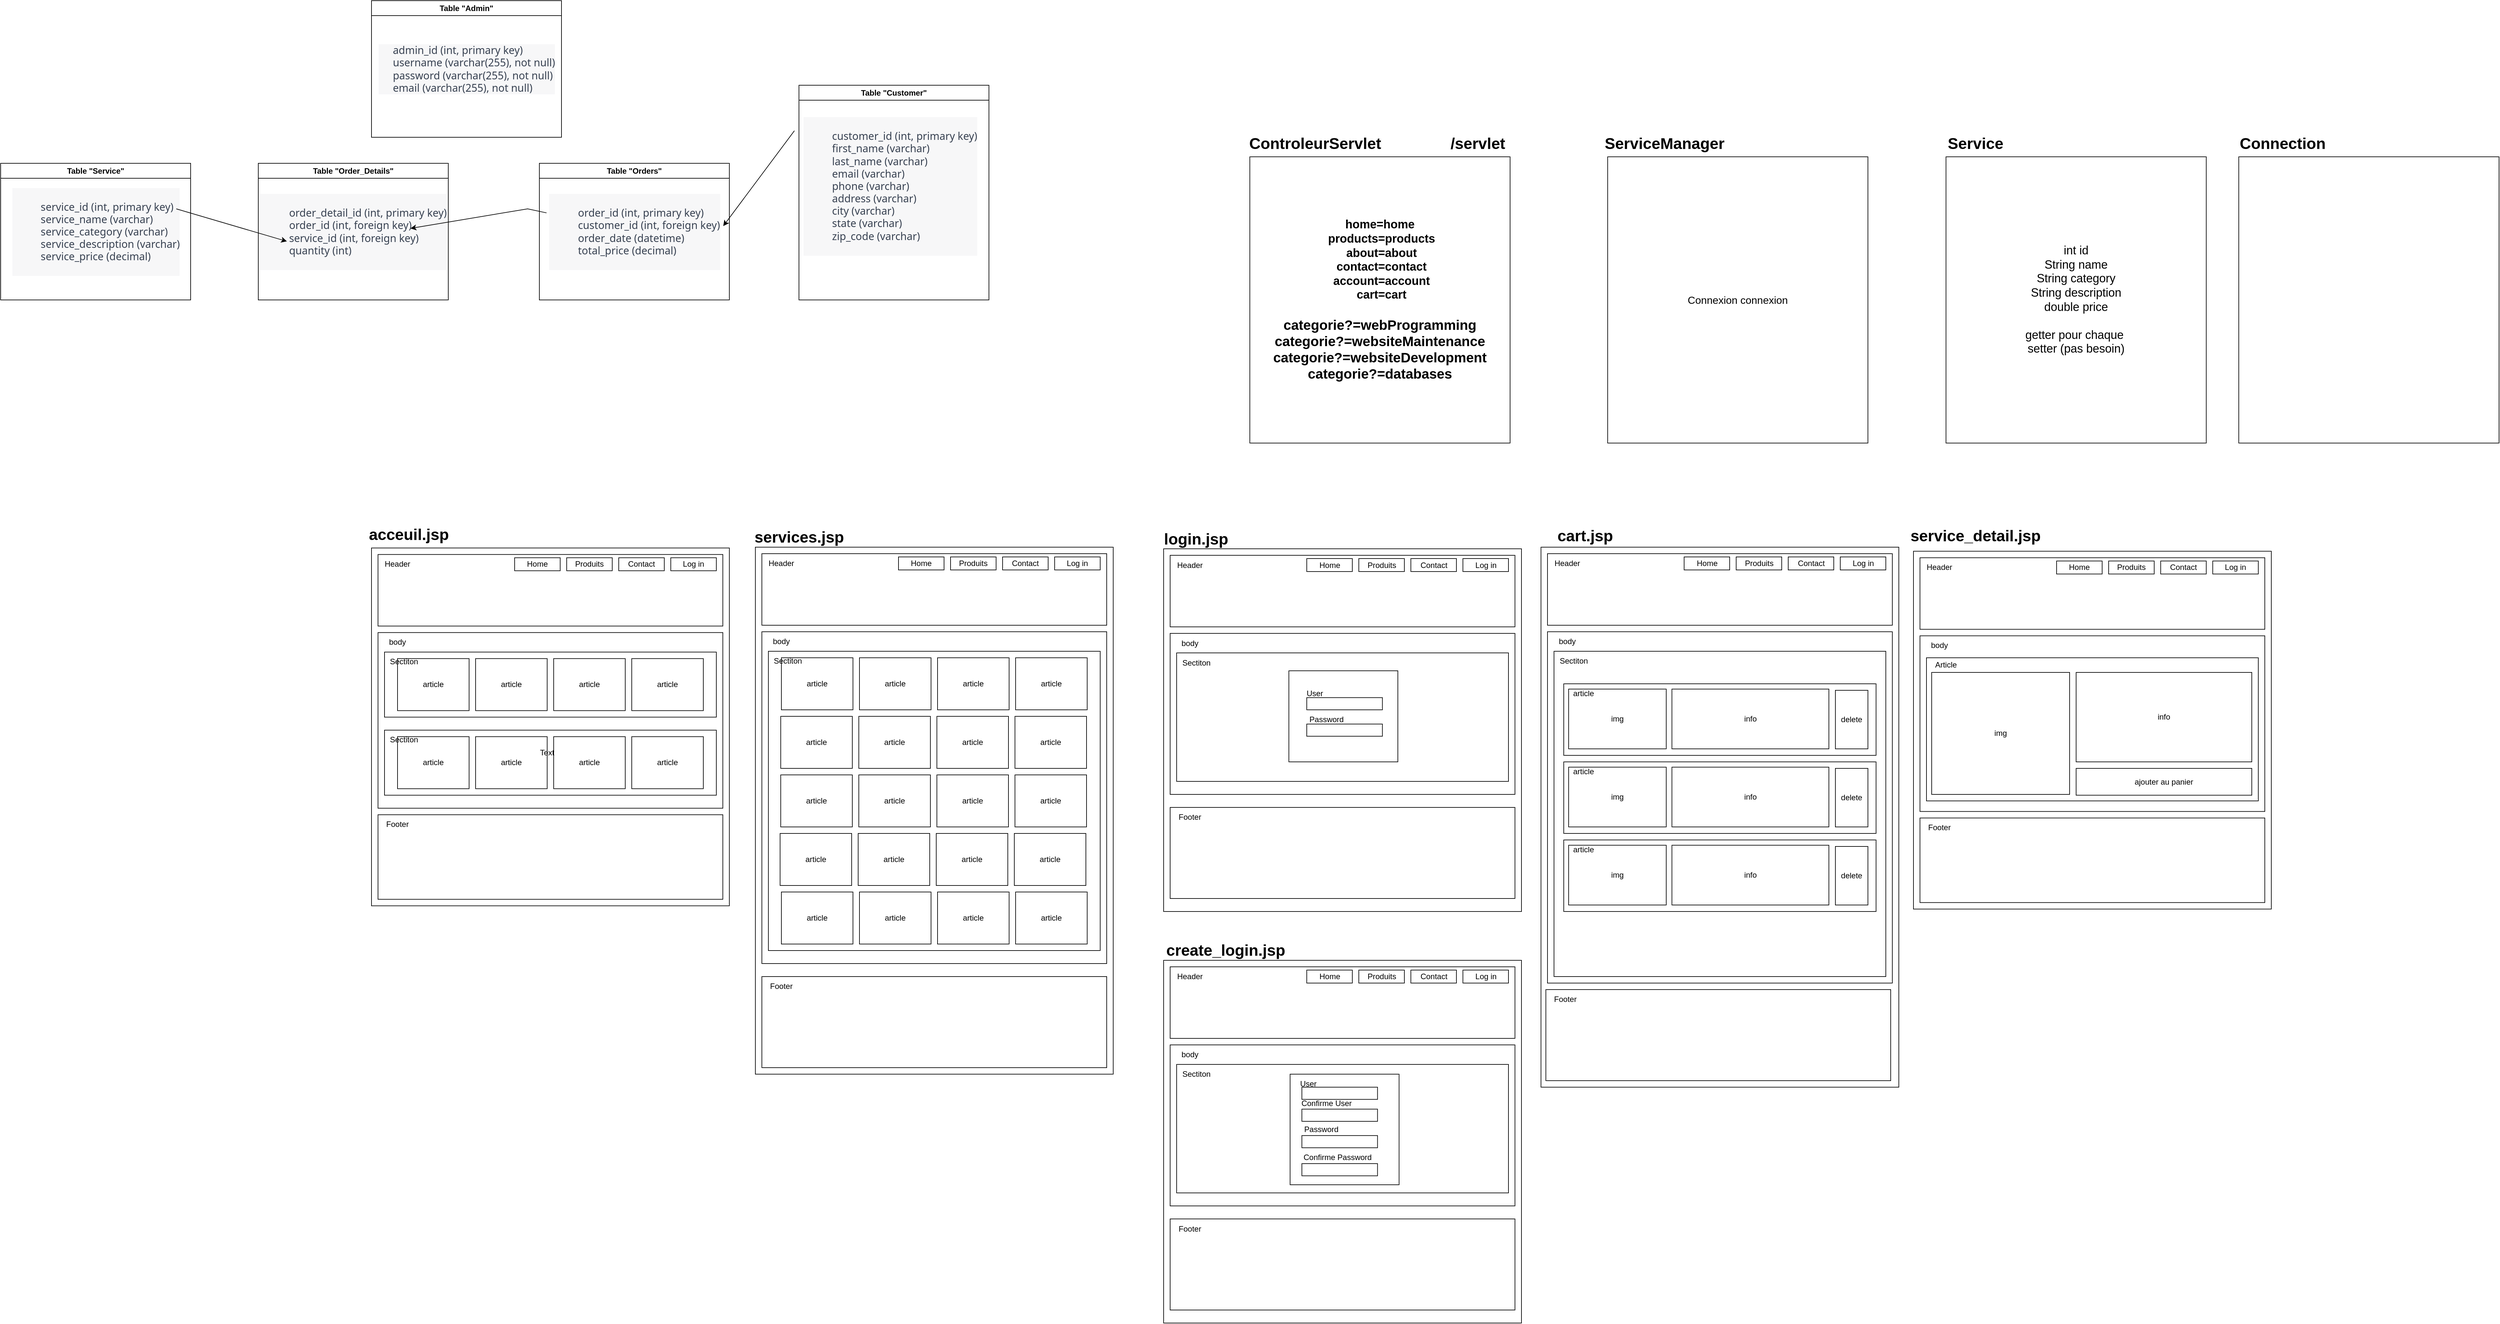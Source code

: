 <mxfile version="20.8.16" type="device"><diagram name="Page-1" id="-SfzGNHk2HYnOFmCCrfW"><mxGraphModel dx="2774" dy="1701" grid="1" gridSize="10" guides="1" tooltips="1" connect="1" arrows="1" fold="1" page="1" pageScale="1" pageWidth="827" pageHeight="1169" math="0" shadow="0"><root><mxCell id="0"/><mxCell id="1" parent="0"/><mxCell id="QXrevk-daJu5PWBg4P3h-57" value="" style="rounded=0;whiteSpace=wrap;html=1;" parent="1" vertex="1"><mxGeometry x="140" y="580" width="550" height="810" as="geometry"/></mxCell><mxCell id="QXrevk-daJu5PWBg4P3h-1" value="" style="whiteSpace=wrap;html=1;aspect=fixed;" parent="1" vertex="1"><mxGeometry x="-450" y="581.25" width="550" height="550" as="geometry"/></mxCell><mxCell id="QXrevk-daJu5PWBg4P3h-2" value="" style="rounded=0;whiteSpace=wrap;html=1;" parent="1" vertex="1"><mxGeometry x="-440" y="591.25" width="530" height="110" as="geometry"/></mxCell><mxCell id="QXrevk-daJu5PWBg4P3h-3" value="Header" style="text;html=1;strokeColor=none;fillColor=none;align=center;verticalAlign=middle;whiteSpace=wrap;rounded=0;" parent="1" vertex="1"><mxGeometry x="-440" y="591.25" width="60" height="30" as="geometry"/></mxCell><mxCell id="QXrevk-daJu5PWBg4P3h-4" value="" style="rounded=0;whiteSpace=wrap;html=1;" parent="1" vertex="1"><mxGeometry x="-440" y="711.25" width="530" height="270" as="geometry"/></mxCell><mxCell id="QXrevk-daJu5PWBg4P3h-7" value="" style="rounded=0;whiteSpace=wrap;html=1;" parent="1" vertex="1"><mxGeometry x="-440" y="991.25" width="530" height="130" as="geometry"/></mxCell><mxCell id="QXrevk-daJu5PWBg4P3h-6" value="Footer" style="text;html=1;strokeColor=none;fillColor=none;align=center;verticalAlign=middle;whiteSpace=wrap;rounded=0;" parent="1" vertex="1"><mxGeometry x="-440" y="991.25" width="60" height="30" as="geometry"/></mxCell><mxCell id="QXrevk-daJu5PWBg4P3h-8" value="body" style="text;html=1;strokeColor=none;fillColor=none;align=center;verticalAlign=middle;whiteSpace=wrap;rounded=0;" parent="1" vertex="1"><mxGeometry x="-440" y="711.25" width="60" height="30" as="geometry"/></mxCell><mxCell id="QXrevk-daJu5PWBg4P3h-9" value="" style="rounded=0;whiteSpace=wrap;html=1;" parent="1" vertex="1"><mxGeometry x="-430" y="741.25" width="510" height="100" as="geometry"/></mxCell><mxCell id="QXrevk-daJu5PWBg4P3h-10" value="" style="rounded=0;whiteSpace=wrap;html=1;" parent="1" vertex="1"><mxGeometry x="-430" y="861.25" width="510" height="100" as="geometry"/></mxCell><mxCell id="QXrevk-daJu5PWBg4P3h-11" value="article" style="rounded=0;whiteSpace=wrap;html=1;" parent="1" vertex="1"><mxGeometry x="-410" y="751.25" width="110" height="80" as="geometry"/></mxCell><mxCell id="QXrevk-daJu5PWBg4P3h-12" value="Sectiton" style="text;html=1;strokeColor=none;fillColor=none;align=center;verticalAlign=middle;whiteSpace=wrap;rounded=0;" parent="1" vertex="1"><mxGeometry x="-430" y="741.25" width="60" height="30" as="geometry"/></mxCell><mxCell id="QXrevk-daJu5PWBg4P3h-13" value="article" style="rounded=0;whiteSpace=wrap;html=1;" parent="1" vertex="1"><mxGeometry x="-290" y="751.25" width="110" height="80" as="geometry"/></mxCell><mxCell id="QXrevk-daJu5PWBg4P3h-14" value="article" style="rounded=0;whiteSpace=wrap;html=1;" parent="1" vertex="1"><mxGeometry x="-170" y="751.25" width="110" height="80" as="geometry"/></mxCell><mxCell id="QXrevk-daJu5PWBg4P3h-15" value="article" style="rounded=0;whiteSpace=wrap;html=1;" parent="1" vertex="1"><mxGeometry x="-50" y="751.25" width="110" height="80" as="geometry"/></mxCell><mxCell id="QXrevk-daJu5PWBg4P3h-16" value="article" style="rounded=0;whiteSpace=wrap;html=1;" parent="1" vertex="1"><mxGeometry x="-410" y="871.25" width="110" height="80" as="geometry"/></mxCell><mxCell id="QXrevk-daJu5PWBg4P3h-17" value="article" style="rounded=0;whiteSpace=wrap;html=1;" parent="1" vertex="1"><mxGeometry x="-290" y="871.25" width="110" height="80" as="geometry"/></mxCell><mxCell id="QXrevk-daJu5PWBg4P3h-18" value="article" style="rounded=0;whiteSpace=wrap;html=1;" parent="1" vertex="1"><mxGeometry x="-170" y="871.25" width="110" height="80" as="geometry"/></mxCell><mxCell id="QXrevk-daJu5PWBg4P3h-19" value="article" style="rounded=0;whiteSpace=wrap;html=1;" parent="1" vertex="1"><mxGeometry x="-50" y="871.25" width="110" height="80" as="geometry"/></mxCell><mxCell id="QXrevk-daJu5PWBg4P3h-20" value="Sectiton" style="text;html=1;strokeColor=none;fillColor=none;align=center;verticalAlign=middle;whiteSpace=wrap;rounded=0;" parent="1" vertex="1"><mxGeometry x="-430" y="861.25" width="60" height="30" as="geometry"/></mxCell><mxCell id="QXrevk-daJu5PWBg4P3h-21" value="Home" style="rounded=0;whiteSpace=wrap;html=1;" parent="1" vertex="1"><mxGeometry x="-230" y="596.25" width="70" height="20" as="geometry"/></mxCell><mxCell id="QXrevk-daJu5PWBg4P3h-22" value="Produits" style="rounded=0;whiteSpace=wrap;html=1;" parent="1" vertex="1"><mxGeometry x="-150" y="596.25" width="70" height="20" as="geometry"/></mxCell><mxCell id="QXrevk-daJu5PWBg4P3h-23" value="Contact" style="rounded=0;whiteSpace=wrap;html=1;" parent="1" vertex="1"><mxGeometry x="-70" y="596.25" width="70" height="20" as="geometry"/></mxCell><mxCell id="QXrevk-daJu5PWBg4P3h-24" value="Log in" style="rounded=0;whiteSpace=wrap;html=1;" parent="1" vertex="1"><mxGeometry x="10" y="596.25" width="70" height="20" as="geometry"/></mxCell><mxCell id="QXrevk-daJu5PWBg4P3h-25" value="Text" style="text;html=1;strokeColor=none;fillColor=none;align=center;verticalAlign=middle;whiteSpace=wrap;rounded=0;" parent="1" vertex="1"><mxGeometry x="-210" y="881.25" width="60" height="30" as="geometry"/></mxCell><mxCell id="QXrevk-daJu5PWBg4P3h-26" value="&lt;h1&gt;acceuil.jsp&lt;/h1&gt;" style="text;html=1;strokeColor=none;fillColor=none;align=center;verticalAlign=middle;whiteSpace=wrap;rounded=0;" parent="1" vertex="1"><mxGeometry x="-460" y="541.25" width="135" height="40" as="geometry"/></mxCell><mxCell id="QXrevk-daJu5PWBg4P3h-28" value="" style="rounded=0;whiteSpace=wrap;html=1;" parent="1" vertex="1"><mxGeometry x="150" y="590" width="530" height="110" as="geometry"/></mxCell><mxCell id="QXrevk-daJu5PWBg4P3h-29" value="Header" style="text;html=1;strokeColor=none;fillColor=none;align=center;verticalAlign=middle;whiteSpace=wrap;rounded=0;" parent="1" vertex="1"><mxGeometry x="150" y="590" width="60" height="30" as="geometry"/></mxCell><mxCell id="QXrevk-daJu5PWBg4P3h-30" value="" style="rounded=0;whiteSpace=wrap;html=1;" parent="1" vertex="1"><mxGeometry x="150" y="710" width="530" height="510" as="geometry"/></mxCell><mxCell id="QXrevk-daJu5PWBg4P3h-31" value="" style="rounded=0;whiteSpace=wrap;html=1;" parent="1" vertex="1"><mxGeometry x="150" y="1240" width="530" height="140" as="geometry"/></mxCell><mxCell id="QXrevk-daJu5PWBg4P3h-32" value="Footer" style="text;html=1;strokeColor=none;fillColor=none;align=center;verticalAlign=middle;whiteSpace=wrap;rounded=0;" parent="1" vertex="1"><mxGeometry x="150" y="1240" width="60" height="30" as="geometry"/></mxCell><mxCell id="QXrevk-daJu5PWBg4P3h-33" value="body" style="text;html=1;strokeColor=none;fillColor=none;align=center;verticalAlign=middle;whiteSpace=wrap;rounded=0;" parent="1" vertex="1"><mxGeometry x="150" y="710" width="60" height="30" as="geometry"/></mxCell><mxCell id="QXrevk-daJu5PWBg4P3h-34" value="" style="rounded=0;whiteSpace=wrap;html=1;" parent="1" vertex="1"><mxGeometry x="160" y="740" width="510" height="460" as="geometry"/></mxCell><mxCell id="QXrevk-daJu5PWBg4P3h-36" value="article" style="rounded=0;whiteSpace=wrap;html=1;" parent="1" vertex="1"><mxGeometry x="180" y="750" width="110" height="80" as="geometry"/></mxCell><mxCell id="QXrevk-daJu5PWBg4P3h-37" value="Sectiton" style="text;html=1;strokeColor=none;fillColor=none;align=center;verticalAlign=middle;whiteSpace=wrap;rounded=0;" parent="1" vertex="1"><mxGeometry x="160" y="740" width="60" height="30" as="geometry"/></mxCell><mxCell id="QXrevk-daJu5PWBg4P3h-38" value="article" style="rounded=0;whiteSpace=wrap;html=1;" parent="1" vertex="1"><mxGeometry x="300" y="750" width="110" height="80" as="geometry"/></mxCell><mxCell id="QXrevk-daJu5PWBg4P3h-39" value="article" style="rounded=0;whiteSpace=wrap;html=1;" parent="1" vertex="1"><mxGeometry x="420" y="750" width="110" height="80" as="geometry"/></mxCell><mxCell id="QXrevk-daJu5PWBg4P3h-40" value="article" style="rounded=0;whiteSpace=wrap;html=1;" parent="1" vertex="1"><mxGeometry x="540" y="750" width="110" height="80" as="geometry"/></mxCell><mxCell id="QXrevk-daJu5PWBg4P3h-46" value="Home" style="rounded=0;whiteSpace=wrap;html=1;" parent="1" vertex="1"><mxGeometry x="360" y="595" width="70" height="20" as="geometry"/></mxCell><mxCell id="QXrevk-daJu5PWBg4P3h-47" value="Produits" style="rounded=0;whiteSpace=wrap;html=1;" parent="1" vertex="1"><mxGeometry x="440" y="595" width="70" height="20" as="geometry"/></mxCell><mxCell id="QXrevk-daJu5PWBg4P3h-48" value="Contact" style="rounded=0;whiteSpace=wrap;html=1;" parent="1" vertex="1"><mxGeometry x="520" y="595" width="70" height="20" as="geometry"/></mxCell><mxCell id="QXrevk-daJu5PWBg4P3h-49" value="Log in" style="rounded=0;whiteSpace=wrap;html=1;" parent="1" vertex="1"><mxGeometry x="600" y="595" width="70" height="20" as="geometry"/></mxCell><mxCell id="QXrevk-daJu5PWBg4P3h-51" value="&lt;h1&gt;services.jsp&lt;/h1&gt;" style="text;html=1;strokeColor=none;fillColor=none;align=center;verticalAlign=middle;whiteSpace=wrap;rounded=0;" parent="1" vertex="1"><mxGeometry x="140" y="545" width="135" height="40" as="geometry"/></mxCell><mxCell id="QXrevk-daJu5PWBg4P3h-53" value="article" style="rounded=0;whiteSpace=wrap;html=1;" parent="1" vertex="1"><mxGeometry x="179" y="840" width="110" height="80" as="geometry"/></mxCell><mxCell id="QXrevk-daJu5PWBg4P3h-54" value="article" style="rounded=0;whiteSpace=wrap;html=1;" parent="1" vertex="1"><mxGeometry x="299" y="840" width="110" height="80" as="geometry"/></mxCell><mxCell id="QXrevk-daJu5PWBg4P3h-55" value="article" style="rounded=0;whiteSpace=wrap;html=1;" parent="1" vertex="1"><mxGeometry x="419" y="840" width="110" height="80" as="geometry"/></mxCell><mxCell id="QXrevk-daJu5PWBg4P3h-56" value="article" style="rounded=0;whiteSpace=wrap;html=1;" parent="1" vertex="1"><mxGeometry x="539" y="840" width="110" height="80" as="geometry"/></mxCell><mxCell id="QXrevk-daJu5PWBg4P3h-58" value="article" style="rounded=0;whiteSpace=wrap;html=1;" parent="1" vertex="1"><mxGeometry x="179" y="930" width="110" height="80" as="geometry"/></mxCell><mxCell id="QXrevk-daJu5PWBg4P3h-59" value="article" style="rounded=0;whiteSpace=wrap;html=1;" parent="1" vertex="1"><mxGeometry x="299" y="930" width="110" height="80" as="geometry"/></mxCell><mxCell id="QXrevk-daJu5PWBg4P3h-60" value="article" style="rounded=0;whiteSpace=wrap;html=1;" parent="1" vertex="1"><mxGeometry x="419" y="930" width="110" height="80" as="geometry"/></mxCell><mxCell id="QXrevk-daJu5PWBg4P3h-61" value="article" style="rounded=0;whiteSpace=wrap;html=1;" parent="1" vertex="1"><mxGeometry x="539" y="930" width="110" height="80" as="geometry"/></mxCell><mxCell id="QXrevk-daJu5PWBg4P3h-62" value="article" style="rounded=0;whiteSpace=wrap;html=1;" parent="1" vertex="1"><mxGeometry x="178" y="1020" width="110" height="80" as="geometry"/></mxCell><mxCell id="QXrevk-daJu5PWBg4P3h-63" value="article" style="rounded=0;whiteSpace=wrap;html=1;" parent="1" vertex="1"><mxGeometry x="298" y="1020" width="110" height="80" as="geometry"/></mxCell><mxCell id="QXrevk-daJu5PWBg4P3h-64" value="article" style="rounded=0;whiteSpace=wrap;html=1;" parent="1" vertex="1"><mxGeometry x="418" y="1020" width="110" height="80" as="geometry"/></mxCell><mxCell id="QXrevk-daJu5PWBg4P3h-65" value="article" style="rounded=0;whiteSpace=wrap;html=1;" parent="1" vertex="1"><mxGeometry x="538" y="1020" width="110" height="80" as="geometry"/></mxCell><mxCell id="QXrevk-daJu5PWBg4P3h-66" value="article" style="rounded=0;whiteSpace=wrap;html=1;" parent="1" vertex="1"><mxGeometry x="180" y="1110" width="110" height="80" as="geometry"/></mxCell><mxCell id="QXrevk-daJu5PWBg4P3h-67" value="article" style="rounded=0;whiteSpace=wrap;html=1;" parent="1" vertex="1"><mxGeometry x="300" y="1110" width="110" height="80" as="geometry"/></mxCell><mxCell id="QXrevk-daJu5PWBg4P3h-68" value="article" style="rounded=0;whiteSpace=wrap;html=1;" parent="1" vertex="1"><mxGeometry x="420" y="1110" width="110" height="80" as="geometry"/></mxCell><mxCell id="QXrevk-daJu5PWBg4P3h-69" value="article" style="rounded=0;whiteSpace=wrap;html=1;" parent="1" vertex="1"><mxGeometry x="540" y="1110" width="110" height="80" as="geometry"/></mxCell><mxCell id="QXrevk-daJu5PWBg4P3h-70" value="" style="rounded=0;whiteSpace=wrap;html=1;" parent="1" vertex="1"><mxGeometry x="767.5" y="582.5" width="550" height="557.5" as="geometry"/></mxCell><mxCell id="QXrevk-daJu5PWBg4P3h-71" value="" style="rounded=0;whiteSpace=wrap;html=1;" parent="1" vertex="1"><mxGeometry x="777.5" y="592.5" width="530" height="110" as="geometry"/></mxCell><mxCell id="QXrevk-daJu5PWBg4P3h-72" value="Header" style="text;html=1;strokeColor=none;fillColor=none;align=center;verticalAlign=middle;whiteSpace=wrap;rounded=0;" parent="1" vertex="1"><mxGeometry x="777.5" y="592.5" width="60" height="30" as="geometry"/></mxCell><mxCell id="QXrevk-daJu5PWBg4P3h-73" value="" style="rounded=0;whiteSpace=wrap;html=1;" parent="1" vertex="1"><mxGeometry x="777.5" y="712.5" width="530" height="247.5" as="geometry"/></mxCell><mxCell id="QXrevk-daJu5PWBg4P3h-74" value="" style="rounded=0;whiteSpace=wrap;html=1;" parent="1" vertex="1"><mxGeometry x="777.5" y="980" width="530" height="140" as="geometry"/></mxCell><mxCell id="QXrevk-daJu5PWBg4P3h-75" value="Footer" style="text;html=1;strokeColor=none;fillColor=none;align=center;verticalAlign=middle;whiteSpace=wrap;rounded=0;" parent="1" vertex="1"><mxGeometry x="777.5" y="980" width="60" height="30" as="geometry"/></mxCell><mxCell id="QXrevk-daJu5PWBg4P3h-76" value="body" style="text;html=1;strokeColor=none;fillColor=none;align=center;verticalAlign=middle;whiteSpace=wrap;rounded=0;" parent="1" vertex="1"><mxGeometry x="777.5" y="712.5" width="60" height="30" as="geometry"/></mxCell><mxCell id="QXrevk-daJu5PWBg4P3h-77" value="" style="rounded=0;whiteSpace=wrap;html=1;" parent="1" vertex="1"><mxGeometry x="787.5" y="742.5" width="510" height="197.5" as="geometry"/></mxCell><mxCell id="QXrevk-daJu5PWBg4P3h-79" value="Sectiton" style="text;html=1;strokeColor=none;fillColor=none;align=center;verticalAlign=middle;whiteSpace=wrap;rounded=0;" parent="1" vertex="1"><mxGeometry x="787.5" y="742.5" width="60" height="30" as="geometry"/></mxCell><mxCell id="QXrevk-daJu5PWBg4P3h-83" value="Home" style="rounded=0;whiteSpace=wrap;html=1;" parent="1" vertex="1"><mxGeometry x="987.5" y="597.5" width="70" height="20" as="geometry"/></mxCell><mxCell id="QXrevk-daJu5PWBg4P3h-84" value="Produits" style="rounded=0;whiteSpace=wrap;html=1;" parent="1" vertex="1"><mxGeometry x="1067.5" y="597.5" width="70" height="20" as="geometry"/></mxCell><mxCell id="QXrevk-daJu5PWBg4P3h-85" value="Contact" style="rounded=0;whiteSpace=wrap;html=1;" parent="1" vertex="1"><mxGeometry x="1147.5" y="597.5" width="70" height="20" as="geometry"/></mxCell><mxCell id="QXrevk-daJu5PWBg4P3h-86" value="Log in" style="rounded=0;whiteSpace=wrap;html=1;" parent="1" vertex="1"><mxGeometry x="1227.5" y="597.5" width="70" height="20" as="geometry"/></mxCell><mxCell id="QXrevk-daJu5PWBg4P3h-87" value="&lt;h1&gt;login.jsp&lt;/h1&gt;" style="text;html=1;strokeColor=none;fillColor=none;align=center;verticalAlign=middle;whiteSpace=wrap;rounded=0;" parent="1" vertex="1"><mxGeometry x="750" y="547.5" width="135" height="40" as="geometry"/></mxCell><mxCell id="QXrevk-daJu5PWBg4P3h-115" value="" style="rounded=0;whiteSpace=wrap;html=1;" parent="1" vertex="1"><mxGeometry x="960" y="770" width="167.5" height="140" as="geometry"/></mxCell><mxCell id="QXrevk-daJu5PWBg4P3h-116" value="User" style="text;html=1;strokeColor=none;fillColor=none;align=center;verticalAlign=middle;whiteSpace=wrap;rounded=0;" parent="1" vertex="1"><mxGeometry x="970" y="790" width="60" height="30" as="geometry"/></mxCell><mxCell id="QXrevk-daJu5PWBg4P3h-117" value="Password" style="text;html=1;strokeColor=none;fillColor=none;align=center;verticalAlign=middle;whiteSpace=wrap;rounded=0;" parent="1" vertex="1"><mxGeometry x="987.5" y="830" width="60" height="30" as="geometry"/></mxCell><mxCell id="QXrevk-daJu5PWBg4P3h-118" value="" style="rounded=0;whiteSpace=wrap;html=1;" parent="1" vertex="1"><mxGeometry x="987.5" y="811.25" width="116.25" height="18.75" as="geometry"/></mxCell><mxCell id="QXrevk-daJu5PWBg4P3h-119" value="" style="rounded=0;whiteSpace=wrap;html=1;" parent="1" vertex="1"><mxGeometry x="987.5" y="851.87" width="116.25" height="18.75" as="geometry"/></mxCell><mxCell id="QXrevk-daJu5PWBg4P3h-120" value="" style="rounded=0;whiteSpace=wrap;html=1;" parent="1" vertex="1"><mxGeometry x="1347.5" y="580" width="550" height="830" as="geometry"/></mxCell><mxCell id="QXrevk-daJu5PWBg4P3h-121" value="" style="rounded=0;whiteSpace=wrap;html=1;" parent="1" vertex="1"><mxGeometry x="1357.5" y="590" width="530" height="110" as="geometry"/></mxCell><mxCell id="QXrevk-daJu5PWBg4P3h-122" value="Header" style="text;html=1;strokeColor=none;fillColor=none;align=center;verticalAlign=middle;whiteSpace=wrap;rounded=0;" parent="1" vertex="1"><mxGeometry x="1357.5" y="590" width="60" height="30" as="geometry"/></mxCell><mxCell id="QXrevk-daJu5PWBg4P3h-123" value="" style="rounded=0;whiteSpace=wrap;html=1;" parent="1" vertex="1"><mxGeometry x="1357.5" y="710" width="530" height="540" as="geometry"/></mxCell><mxCell id="QXrevk-daJu5PWBg4P3h-124" value="" style="rounded=0;whiteSpace=wrap;html=1;" parent="1" vertex="1"><mxGeometry x="1355" y="1260" width="530" height="140" as="geometry"/></mxCell><mxCell id="QXrevk-daJu5PWBg4P3h-125" value="Footer" style="text;html=1;strokeColor=none;fillColor=none;align=center;verticalAlign=middle;whiteSpace=wrap;rounded=0;" parent="1" vertex="1"><mxGeometry x="1355" y="1260" width="60" height="30" as="geometry"/></mxCell><mxCell id="QXrevk-daJu5PWBg4P3h-126" value="body" style="text;html=1;strokeColor=none;fillColor=none;align=center;verticalAlign=middle;whiteSpace=wrap;rounded=0;" parent="1" vertex="1"><mxGeometry x="1357.5" y="710" width="60" height="30" as="geometry"/></mxCell><mxCell id="QXrevk-daJu5PWBg4P3h-127" value="" style="rounded=0;whiteSpace=wrap;html=1;" parent="1" vertex="1"><mxGeometry x="1367.5" y="740" width="510" height="500" as="geometry"/></mxCell><mxCell id="QXrevk-daJu5PWBg4P3h-128" value="Sectiton" style="text;html=1;strokeColor=none;fillColor=none;align=center;verticalAlign=middle;whiteSpace=wrap;rounded=0;" parent="1" vertex="1"><mxGeometry x="1367.5" y="740" width="60" height="30" as="geometry"/></mxCell><mxCell id="QXrevk-daJu5PWBg4P3h-129" value="Home" style="rounded=0;whiteSpace=wrap;html=1;" parent="1" vertex="1"><mxGeometry x="1567.5" y="595" width="70" height="20" as="geometry"/></mxCell><mxCell id="QXrevk-daJu5PWBg4P3h-130" value="Produits" style="rounded=0;whiteSpace=wrap;html=1;" parent="1" vertex="1"><mxGeometry x="1647.5" y="595" width="70" height="20" as="geometry"/></mxCell><mxCell id="QXrevk-daJu5PWBg4P3h-131" value="Contact" style="rounded=0;whiteSpace=wrap;html=1;" parent="1" vertex="1"><mxGeometry x="1727.5" y="595" width="70" height="20" as="geometry"/></mxCell><mxCell id="QXrevk-daJu5PWBg4P3h-132" value="Log in" style="rounded=0;whiteSpace=wrap;html=1;" parent="1" vertex="1"><mxGeometry x="1807.5" y="595" width="70" height="20" as="geometry"/></mxCell><mxCell id="QXrevk-daJu5PWBg4P3h-133" value="&lt;h1&gt;cart.jsp&lt;/h1&gt;" style="text;html=1;strokeColor=none;fillColor=none;align=center;verticalAlign=middle;whiteSpace=wrap;rounded=0;" parent="1" vertex="1"><mxGeometry x="1347.5" y="542.5" width="135" height="40" as="geometry"/></mxCell><mxCell id="QXrevk-daJu5PWBg4P3h-139" value="" style="rounded=0;whiteSpace=wrap;html=1;" parent="1" vertex="1"><mxGeometry x="1382.5" y="790" width="480" height="110" as="geometry"/></mxCell><mxCell id="QXrevk-daJu5PWBg4P3h-145" value="img" style="rounded=0;whiteSpace=wrap;html=1;" parent="1" vertex="1"><mxGeometry x="1390" y="798.13" width="150" height="91.87" as="geometry"/></mxCell><mxCell id="QXrevk-daJu5PWBg4P3h-146" value="info" style="rounded=0;whiteSpace=wrap;html=1;" parent="1" vertex="1"><mxGeometry x="1548.75" y="798.13" width="241.25" height="91.87" as="geometry"/></mxCell><mxCell id="QXrevk-daJu5PWBg4P3h-147" value="article" style="text;html=1;strokeColor=none;fillColor=none;align=center;verticalAlign=middle;whiteSpace=wrap;rounded=0;" parent="1" vertex="1"><mxGeometry x="1382.5" y="790" width="60" height="30" as="geometry"/></mxCell><mxCell id="QXrevk-daJu5PWBg4P3h-148" value="delete" style="rounded=0;whiteSpace=wrap;html=1;" parent="1" vertex="1"><mxGeometry x="1800" y="800" width="50" height="90" as="geometry"/></mxCell><mxCell id="QXrevk-daJu5PWBg4P3h-149" value="" style="rounded=0;whiteSpace=wrap;html=1;" parent="1" vertex="1"><mxGeometry x="1382.5" y="910" width="480" height="110" as="geometry"/></mxCell><mxCell id="QXrevk-daJu5PWBg4P3h-150" value="img" style="rounded=0;whiteSpace=wrap;html=1;" parent="1" vertex="1"><mxGeometry x="1390" y="918.13" width="150" height="91.87" as="geometry"/></mxCell><mxCell id="QXrevk-daJu5PWBg4P3h-151" value="info" style="rounded=0;whiteSpace=wrap;html=1;" parent="1" vertex="1"><mxGeometry x="1548.75" y="918.13" width="241.25" height="91.87" as="geometry"/></mxCell><mxCell id="QXrevk-daJu5PWBg4P3h-152" value="article" style="text;html=1;strokeColor=none;fillColor=none;align=center;verticalAlign=middle;whiteSpace=wrap;rounded=0;" parent="1" vertex="1"><mxGeometry x="1382.5" y="910" width="60" height="30" as="geometry"/></mxCell><mxCell id="QXrevk-daJu5PWBg4P3h-153" value="delete" style="rounded=0;whiteSpace=wrap;html=1;" parent="1" vertex="1"><mxGeometry x="1800" y="920" width="50" height="90" as="geometry"/></mxCell><mxCell id="QXrevk-daJu5PWBg4P3h-154" value="" style="rounded=0;whiteSpace=wrap;html=1;" parent="1" vertex="1"><mxGeometry x="1382.5" y="1030" width="480" height="110" as="geometry"/></mxCell><mxCell id="QXrevk-daJu5PWBg4P3h-155" value="img" style="rounded=0;whiteSpace=wrap;html=1;" parent="1" vertex="1"><mxGeometry x="1390" y="1038.13" width="150" height="91.87" as="geometry"/></mxCell><mxCell id="QXrevk-daJu5PWBg4P3h-156" value="info" style="rounded=0;whiteSpace=wrap;html=1;" parent="1" vertex="1"><mxGeometry x="1548.75" y="1038.13" width="241.25" height="91.87" as="geometry"/></mxCell><mxCell id="QXrevk-daJu5PWBg4P3h-157" value="article" style="text;html=1;strokeColor=none;fillColor=none;align=center;verticalAlign=middle;whiteSpace=wrap;rounded=0;" parent="1" vertex="1"><mxGeometry x="1382.5" y="1030" width="60" height="30" as="geometry"/></mxCell><mxCell id="QXrevk-daJu5PWBg4P3h-158" value="delete" style="rounded=0;whiteSpace=wrap;html=1;" parent="1" vertex="1"><mxGeometry x="1800" y="1040" width="50" height="90" as="geometry"/></mxCell><mxCell id="QXrevk-daJu5PWBg4P3h-159" value="" style="whiteSpace=wrap;html=1;aspect=fixed;" parent="1" vertex="1"><mxGeometry x="1920" y="586.25" width="550" height="550" as="geometry"/></mxCell><mxCell id="QXrevk-daJu5PWBg4P3h-160" value="" style="rounded=0;whiteSpace=wrap;html=1;" parent="1" vertex="1"><mxGeometry x="1930" y="596.25" width="530" height="110" as="geometry"/></mxCell><mxCell id="QXrevk-daJu5PWBg4P3h-161" value="Header" style="text;html=1;strokeColor=none;fillColor=none;align=center;verticalAlign=middle;whiteSpace=wrap;rounded=0;" parent="1" vertex="1"><mxGeometry x="1930" y="596.25" width="60" height="30" as="geometry"/></mxCell><mxCell id="QXrevk-daJu5PWBg4P3h-162" value="" style="rounded=0;whiteSpace=wrap;html=1;" parent="1" vertex="1"><mxGeometry x="1930" y="716.25" width="530" height="270" as="geometry"/></mxCell><mxCell id="QXrevk-daJu5PWBg4P3h-163" value="" style="rounded=0;whiteSpace=wrap;html=1;" parent="1" vertex="1"><mxGeometry x="1930" y="996.25" width="530" height="130" as="geometry"/></mxCell><mxCell id="QXrevk-daJu5PWBg4P3h-164" value="Footer" style="text;html=1;strokeColor=none;fillColor=none;align=center;verticalAlign=middle;whiteSpace=wrap;rounded=0;" parent="1" vertex="1"><mxGeometry x="1930" y="996.25" width="60" height="30" as="geometry"/></mxCell><mxCell id="QXrevk-daJu5PWBg4P3h-165" value="body" style="text;html=1;strokeColor=none;fillColor=none;align=center;verticalAlign=middle;whiteSpace=wrap;rounded=0;" parent="1" vertex="1"><mxGeometry x="1930" y="716.25" width="60" height="30" as="geometry"/></mxCell><mxCell id="QXrevk-daJu5PWBg4P3h-168" value="" style="rounded=0;whiteSpace=wrap;html=1;" parent="1" vertex="1"><mxGeometry x="1940" y="750" width="510" height="220" as="geometry"/></mxCell><mxCell id="QXrevk-daJu5PWBg4P3h-169" value="Article" style="text;html=1;strokeColor=none;fillColor=none;align=center;verticalAlign=middle;whiteSpace=wrap;rounded=0;" parent="1" vertex="1"><mxGeometry x="1940" y="746.25" width="60" height="30" as="geometry"/></mxCell><mxCell id="QXrevk-daJu5PWBg4P3h-178" value="Home" style="rounded=0;whiteSpace=wrap;html=1;" parent="1" vertex="1"><mxGeometry x="2140" y="601.25" width="70" height="20" as="geometry"/></mxCell><mxCell id="QXrevk-daJu5PWBg4P3h-179" value="Produits" style="rounded=0;whiteSpace=wrap;html=1;" parent="1" vertex="1"><mxGeometry x="2220" y="601.25" width="70" height="20" as="geometry"/></mxCell><mxCell id="QXrevk-daJu5PWBg4P3h-180" value="Contact" style="rounded=0;whiteSpace=wrap;html=1;" parent="1" vertex="1"><mxGeometry x="2300" y="601.25" width="70" height="20" as="geometry"/></mxCell><mxCell id="QXrevk-daJu5PWBg4P3h-181" value="Log in" style="rounded=0;whiteSpace=wrap;html=1;" parent="1" vertex="1"><mxGeometry x="2380" y="601.25" width="70" height="20" as="geometry"/></mxCell><mxCell id="QXrevk-daJu5PWBg4P3h-183" value="&lt;h1&gt;service_detail.jsp&lt;/h1&gt;" style="text;html=1;strokeColor=none;fillColor=none;align=center;verticalAlign=middle;whiteSpace=wrap;rounded=0;" parent="1" vertex="1"><mxGeometry x="1948" y="542.5" width="135" height="40" as="geometry"/></mxCell><mxCell id="QXrevk-daJu5PWBg4P3h-184" value="img" style="rounded=0;whiteSpace=wrap;html=1;" parent="1" vertex="1"><mxGeometry x="1948" y="772.5" width="212" height="187.5" as="geometry"/></mxCell><mxCell id="QXrevk-daJu5PWBg4P3h-185" value="info" style="rounded=0;whiteSpace=wrap;html=1;" parent="1" vertex="1"><mxGeometry x="2170" y="772.5" width="270" height="137.5" as="geometry"/></mxCell><mxCell id="QXrevk-daJu5PWBg4P3h-186" value="ajouter au panier" style="rounded=0;whiteSpace=wrap;html=1;" parent="1" vertex="1"><mxGeometry x="2170" y="920" width="270" height="41.25" as="geometry"/></mxCell><mxCell id="3lz-fgyzJnVjme5QRB19-1" value="" style="rounded=0;whiteSpace=wrap;html=1;" parent="1" vertex="1"><mxGeometry x="767.5" y="1215" width="550" height="557.5" as="geometry"/></mxCell><mxCell id="3lz-fgyzJnVjme5QRB19-2" value="" style="rounded=0;whiteSpace=wrap;html=1;" parent="1" vertex="1"><mxGeometry x="777.5" y="1225" width="530" height="110" as="geometry"/></mxCell><mxCell id="3lz-fgyzJnVjme5QRB19-3" value="Header" style="text;html=1;strokeColor=none;fillColor=none;align=center;verticalAlign=middle;whiteSpace=wrap;rounded=0;" parent="1" vertex="1"><mxGeometry x="777.5" y="1225" width="60" height="30" as="geometry"/></mxCell><mxCell id="3lz-fgyzJnVjme5QRB19-4" value="" style="rounded=0;whiteSpace=wrap;html=1;" parent="1" vertex="1"><mxGeometry x="777.5" y="1345" width="530" height="247.5" as="geometry"/></mxCell><mxCell id="3lz-fgyzJnVjme5QRB19-5" value="" style="rounded=0;whiteSpace=wrap;html=1;" parent="1" vertex="1"><mxGeometry x="777.5" y="1612.5" width="530" height="140" as="geometry"/></mxCell><mxCell id="3lz-fgyzJnVjme5QRB19-6" value="Footer" style="text;html=1;strokeColor=none;fillColor=none;align=center;verticalAlign=middle;whiteSpace=wrap;rounded=0;" parent="1" vertex="1"><mxGeometry x="777.5" y="1612.5" width="60" height="30" as="geometry"/></mxCell><mxCell id="3lz-fgyzJnVjme5QRB19-7" value="body" style="text;html=1;strokeColor=none;fillColor=none;align=center;verticalAlign=middle;whiteSpace=wrap;rounded=0;" parent="1" vertex="1"><mxGeometry x="777.5" y="1345" width="60" height="30" as="geometry"/></mxCell><mxCell id="3lz-fgyzJnVjme5QRB19-8" value="" style="rounded=0;whiteSpace=wrap;html=1;" parent="1" vertex="1"><mxGeometry x="787.5" y="1375" width="510" height="197.5" as="geometry"/></mxCell><mxCell id="3lz-fgyzJnVjme5QRB19-9" value="Sectiton" style="text;html=1;strokeColor=none;fillColor=none;align=center;verticalAlign=middle;whiteSpace=wrap;rounded=0;" parent="1" vertex="1"><mxGeometry x="787.5" y="1375" width="60" height="30" as="geometry"/></mxCell><mxCell id="3lz-fgyzJnVjme5QRB19-10" value="Home" style="rounded=0;whiteSpace=wrap;html=1;" parent="1" vertex="1"><mxGeometry x="987.5" y="1230" width="70" height="20" as="geometry"/></mxCell><mxCell id="3lz-fgyzJnVjme5QRB19-11" value="Produits" style="rounded=0;whiteSpace=wrap;html=1;" parent="1" vertex="1"><mxGeometry x="1067.5" y="1230" width="70" height="20" as="geometry"/></mxCell><mxCell id="3lz-fgyzJnVjme5QRB19-12" value="Contact" style="rounded=0;whiteSpace=wrap;html=1;" parent="1" vertex="1"><mxGeometry x="1147.5" y="1230" width="70" height="20" as="geometry"/></mxCell><mxCell id="3lz-fgyzJnVjme5QRB19-13" value="Log in" style="rounded=0;whiteSpace=wrap;html=1;" parent="1" vertex="1"><mxGeometry x="1227.5" y="1230" width="70" height="20" as="geometry"/></mxCell><mxCell id="3lz-fgyzJnVjme5QRB19-14" value="&lt;h1&gt;create_login.jsp&lt;/h1&gt;" style="text;html=1;strokeColor=none;fillColor=none;align=center;verticalAlign=middle;whiteSpace=wrap;rounded=0;" parent="1" vertex="1"><mxGeometry x="767.5" y="1180" width="190" height="40" as="geometry"/></mxCell><mxCell id="3lz-fgyzJnVjme5QRB19-15" value="" style="rounded=0;whiteSpace=wrap;html=1;" parent="1" vertex="1"><mxGeometry x="961.88" y="1390" width="167.5" height="170" as="geometry"/></mxCell><mxCell id="3lz-fgyzJnVjme5QRB19-16" value="User" style="text;html=1;strokeColor=none;fillColor=none;align=center;verticalAlign=middle;whiteSpace=wrap;rounded=0;" parent="1" vertex="1"><mxGeometry x="960" y="1390" width="60" height="30" as="geometry"/></mxCell><mxCell id="3lz-fgyzJnVjme5QRB19-17" value="Password" style="text;html=1;strokeColor=none;fillColor=none;align=center;verticalAlign=middle;whiteSpace=wrap;rounded=0;" parent="1" vertex="1"><mxGeometry x="980" y="1460" width="60" height="30" as="geometry"/></mxCell><mxCell id="3lz-fgyzJnVjme5QRB19-18" value="" style="rounded=0;whiteSpace=wrap;html=1;" parent="1" vertex="1"><mxGeometry x="980" y="1410" width="116.25" height="18.75" as="geometry"/></mxCell><mxCell id="3lz-fgyzJnVjme5QRB19-19" value="" style="rounded=0;whiteSpace=wrap;html=1;" parent="1" vertex="1"><mxGeometry x="980" y="1484.37" width="116.25" height="18.75" as="geometry"/></mxCell><mxCell id="3lz-fgyzJnVjme5QRB19-20" value="Confirme User" style="text;html=1;strokeColor=none;fillColor=none;align=center;verticalAlign=middle;whiteSpace=wrap;rounded=0;" parent="1" vertex="1"><mxGeometry x="967.5" y="1420" width="100" height="30" as="geometry"/></mxCell><mxCell id="3lz-fgyzJnVjme5QRB19-21" value="" style="rounded=0;whiteSpace=wrap;html=1;" parent="1" vertex="1"><mxGeometry x="980" y="1443.75" width="116.25" height="18.75" as="geometry"/></mxCell><mxCell id="3lz-fgyzJnVjme5QRB19-22" value="Confirme Password" style="text;html=1;strokeColor=none;fillColor=none;align=center;verticalAlign=middle;whiteSpace=wrap;rounded=0;" parent="1" vertex="1"><mxGeometry x="980" y="1503.12" width="110" height="30" as="geometry"/></mxCell><mxCell id="3lz-fgyzJnVjme5QRB19-23" value="" style="rounded=0;whiteSpace=wrap;html=1;" parent="1" vertex="1"><mxGeometry x="980" y="1527.49" width="116.25" height="18.75" as="geometry"/></mxCell><mxCell id="DD28VZiZjRCCb3DuzorQ-14" value="Table &quot;Admin&quot;" style="swimlane;whiteSpace=wrap;html=1;" parent="1" vertex="1"><mxGeometry x="-450" y="-260" width="292" height="210" as="geometry"/></mxCell><mxCell id="DD28VZiZjRCCb3DuzorQ-20" value="&lt;ul style=&quot;border: 0px solid rgb(217, 217, 227); box-sizing: border-box; --tw-border-spacing-x:0; --tw-border-spacing-y:0; --tw-translate-x:0; --tw-translate-y:0; --tw-rotate:0; --tw-skew-x:0; --tw-skew-y:0; --tw-scale-x:1; --tw-scale-y:1; --tw-pan-x: ; --tw-pan-y: ; --tw-pinch-zoom: ; --tw-scroll-snap-strictness:proximity; --tw-ordinal: ; --tw-slashed-zero: ; --tw-numeric-figure: ; --tw-numeric-spacing: ; --tw-numeric-fraction: ; --tw-ring-inset: ; --tw-ring-offset-width:0px; --tw-ring-offset-color:#fff; --tw-ring-color:rgba(59,130,246,0.5); --tw-ring-offset-shadow:0 0 transparent; --tw-ring-shadow:0 0 transparent; --tw-shadow:0 0 transparent; --tw-shadow-colored:0 0 transparent; --tw-blur: ; --tw-brightness: ; --tw-contrast: ; --tw-grayscale: ; --tw-hue-rotate: ; --tw-invert: ; --tw-saturate: ; --tw-sepia: ; --tw-drop-shadow: ; --tw-backdrop-blur: ; --tw-backdrop-brightness: ; --tw-backdrop-contrast: ; --tw-backdrop-grayscale: ; --tw-backdrop-hue-rotate: ; --tw-backdrop-invert: ; --tw-backdrop-opacity: ; --tw-backdrop-saturate: ; --tw-backdrop-sepia: ; list-style-position: initial; list-style-image: initial; margin: 1.25em 0px; padding: 0px 0px 0px 1rem; display: flex; flex-direction: column; color: rgb(55, 65, 81); font-family: Söhne, ui-sans-serif, system-ui, -apple-system, &amp;quot;Segoe UI&amp;quot;, Roboto, Ubuntu, Cantarell, &amp;quot;Noto Sans&amp;quot;, sans-serif, &amp;quot;Helvetica Neue&amp;quot;, Arial, &amp;quot;Apple Color Emoji&amp;quot;, &amp;quot;Segoe UI Emoji&amp;quot;, &amp;quot;Segoe UI Symbol&amp;quot;, &amp;quot;Noto Color Emoji&amp;quot;; font-size: 16px; text-align: start; background-color: rgb(247, 247, 248);&quot;&gt;&lt;li style=&quot;border: 0px solid rgb(217, 217, 227); box-sizing: border-box; --tw-border-spacing-x:0; --tw-border-spacing-y:0; --tw-translate-x:0; --tw-translate-y:0; --tw-rotate:0; --tw-skew-x:0; --tw-skew-y:0; --tw-scale-x:1; --tw-scale-y:1; --tw-pan-x: ; --tw-pan-y: ; --tw-pinch-zoom: ; --tw-scroll-snap-strictness:proximity; --tw-ordinal: ; --tw-slashed-zero: ; --tw-numeric-figure: ; --tw-numeric-spacing: ; --tw-numeric-fraction: ; --tw-ring-inset: ; --tw-ring-offset-width:0px; --tw-ring-offset-color:#fff; --tw-ring-color:rgba(59,130,246,0.5); --tw-ring-offset-shadow:0 0 transparent; --tw-ring-shadow:0 0 transparent; --tw-shadow:0 0 transparent; --tw-shadow-colored:0 0 transparent; --tw-blur: ; --tw-brightness: ; --tw-contrast: ; --tw-grayscale: ; --tw-hue-rotate: ; --tw-invert: ; --tw-saturate: ; --tw-sepia: ; --tw-drop-shadow: ; --tw-backdrop-blur: ; --tw-backdrop-brightness: ; --tw-backdrop-contrast: ; --tw-backdrop-grayscale: ; --tw-backdrop-hue-rotate: ; --tw-backdrop-invert: ; --tw-backdrop-opacity: ; --tw-backdrop-saturate: ; --tw-backdrop-sepia: ; margin: 0px; padding-left: 0.375em; display: block; position: relative;&quot;&gt;admin_id (int, primary key)&lt;/li&gt;&lt;li style=&quot;border: 0px solid rgb(217, 217, 227); box-sizing: border-box; --tw-border-spacing-x:0; --tw-border-spacing-y:0; --tw-translate-x:0; --tw-translate-y:0; --tw-rotate:0; --tw-skew-x:0; --tw-skew-y:0; --tw-scale-x:1; --tw-scale-y:1; --tw-pan-x: ; --tw-pan-y: ; --tw-pinch-zoom: ; --tw-scroll-snap-strictness:proximity; --tw-ordinal: ; --tw-slashed-zero: ; --tw-numeric-figure: ; --tw-numeric-spacing: ; --tw-numeric-fraction: ; --tw-ring-inset: ; --tw-ring-offset-width:0px; --tw-ring-offset-color:#fff; --tw-ring-color:rgba(59,130,246,0.5); --tw-ring-offset-shadow:0 0 transparent; --tw-ring-shadow:0 0 transparent; --tw-shadow:0 0 transparent; --tw-shadow-colored:0 0 transparent; --tw-blur: ; --tw-brightness: ; --tw-contrast: ; --tw-grayscale: ; --tw-hue-rotate: ; --tw-invert: ; --tw-saturate: ; --tw-sepia: ; --tw-drop-shadow: ; --tw-backdrop-blur: ; --tw-backdrop-brightness: ; --tw-backdrop-contrast: ; --tw-backdrop-grayscale: ; --tw-backdrop-hue-rotate: ; --tw-backdrop-invert: ; --tw-backdrop-opacity: ; --tw-backdrop-saturate: ; --tw-backdrop-sepia: ; margin: 0px; padding-left: 0.375em; display: block; position: relative;&quot;&gt;username (varchar(255), not null)&lt;/li&gt;&lt;li style=&quot;border: 0px solid rgb(217, 217, 227); box-sizing: border-box; --tw-border-spacing-x:0; --tw-border-spacing-y:0; --tw-translate-x:0; --tw-translate-y:0; --tw-rotate:0; --tw-skew-x:0; --tw-skew-y:0; --tw-scale-x:1; --tw-scale-y:1; --tw-pan-x: ; --tw-pan-y: ; --tw-pinch-zoom: ; --tw-scroll-snap-strictness:proximity; --tw-ordinal: ; --tw-slashed-zero: ; --tw-numeric-figure: ; --tw-numeric-spacing: ; --tw-numeric-fraction: ; --tw-ring-inset: ; --tw-ring-offset-width:0px; --tw-ring-offset-color:#fff; --tw-ring-color:rgba(59,130,246,0.5); --tw-ring-offset-shadow:0 0 transparent; --tw-ring-shadow:0 0 transparent; --tw-shadow:0 0 transparent; --tw-shadow-colored:0 0 transparent; --tw-blur: ; --tw-brightness: ; --tw-contrast: ; --tw-grayscale: ; --tw-hue-rotate: ; --tw-invert: ; --tw-saturate: ; --tw-sepia: ; --tw-drop-shadow: ; --tw-backdrop-blur: ; --tw-backdrop-brightness: ; --tw-backdrop-contrast: ; --tw-backdrop-grayscale: ; --tw-backdrop-hue-rotate: ; --tw-backdrop-invert: ; --tw-backdrop-opacity: ; --tw-backdrop-saturate: ; --tw-backdrop-sepia: ; margin: 0px; padding-left: 0.375em; display: block; position: relative;&quot;&gt;password (varchar(255), not null)&lt;/li&gt;&lt;li style=&quot;border: 0px solid rgb(217, 217, 227); box-sizing: border-box; --tw-border-spacing-x:0; --tw-border-spacing-y:0; --tw-translate-x:0; --tw-translate-y:0; --tw-rotate:0; --tw-skew-x:0; --tw-skew-y:0; --tw-scale-x:1; --tw-scale-y:1; --tw-pan-x: ; --tw-pan-y: ; --tw-pinch-zoom: ; --tw-scroll-snap-strictness:proximity; --tw-ordinal: ; --tw-slashed-zero: ; --tw-numeric-figure: ; --tw-numeric-spacing: ; --tw-numeric-fraction: ; --tw-ring-inset: ; --tw-ring-offset-width:0px; --tw-ring-offset-color:#fff; --tw-ring-color:rgba(59,130,246,0.5); --tw-ring-offset-shadow:0 0 transparent; --tw-ring-shadow:0 0 transparent; --tw-shadow:0 0 transparent; --tw-shadow-colored:0 0 transparent; --tw-blur: ; --tw-brightness: ; --tw-contrast: ; --tw-grayscale: ; --tw-hue-rotate: ; --tw-invert: ; --tw-saturate: ; --tw-sepia: ; --tw-drop-shadow: ; --tw-backdrop-blur: ; --tw-backdrop-brightness: ; --tw-backdrop-contrast: ; --tw-backdrop-grayscale: ; --tw-backdrop-hue-rotate: ; --tw-backdrop-invert: ; --tw-backdrop-opacity: ; --tw-backdrop-saturate: ; --tw-backdrop-sepia: ; margin: 0px; padding-left: 0.375em; display: block; position: relative;&quot;&gt;email (varchar(255), not null)&lt;/li&gt;&lt;/ul&gt;" style="text;html=1;align=center;verticalAlign=middle;resizable=0;points=[];autosize=1;strokeColor=none;fillColor=none;" parent="DD28VZiZjRCCb3DuzorQ-14" vertex="1"><mxGeometry x="6" y="40" width="280" height="130" as="geometry"/></mxCell><mxCell id="DD28VZiZjRCCb3DuzorQ-21" value="Table &quot;Order_Details&quot;" style="swimlane;whiteSpace=wrap;html=1;" parent="1" vertex="1"><mxGeometry x="-624" y="-10" width="292" height="210" as="geometry"/></mxCell><mxCell id="DD28VZiZjRCCb3DuzorQ-22" value="&lt;ul style=&quot;border: 0px solid rgb(217, 217, 227); box-sizing: border-box; --tw-border-spacing-x:0; --tw-border-spacing-y:0; --tw-translate-x:0; --tw-translate-y:0; --tw-rotate:0; --tw-skew-x:0; --tw-skew-y:0; --tw-scale-x:1; --tw-scale-y:1; --tw-pan-x: ; --tw-pan-y: ; --tw-pinch-zoom: ; --tw-scroll-snap-strictness:proximity; --tw-ordinal: ; --tw-slashed-zero: ; --tw-numeric-figure: ; --tw-numeric-spacing: ; --tw-numeric-fraction: ; --tw-ring-inset: ; --tw-ring-offset-width:0px; --tw-ring-offset-color:#fff; --tw-ring-color:rgba(59,130,246,0.5); --tw-ring-offset-shadow:0 0 transparent; --tw-ring-shadow:0 0 transparent; --tw-shadow:0 0 transparent; --tw-shadow-colored:0 0 transparent; --tw-blur: ; --tw-brightness: ; --tw-contrast: ; --tw-grayscale: ; --tw-hue-rotate: ; --tw-invert: ; --tw-saturate: ; --tw-sepia: ; --tw-drop-shadow: ; --tw-backdrop-blur: ; --tw-backdrop-brightness: ; --tw-backdrop-contrast: ; --tw-backdrop-grayscale: ; --tw-backdrop-hue-rotate: ; --tw-backdrop-invert: ; --tw-backdrop-opacity: ; --tw-backdrop-saturate: ; --tw-backdrop-sepia: ; list-style-position: initial; list-style-image: initial; margin: 1.25em 0px; padding: 0px 0px 0px 1rem; display: flex; flex-direction: column; color: rgb(55, 65, 81); font-family: Söhne, ui-sans-serif, system-ui, -apple-system, &amp;quot;Segoe UI&amp;quot;, Roboto, Ubuntu, Cantarell, &amp;quot;Noto Sans&amp;quot;, sans-serif, &amp;quot;Helvetica Neue&amp;quot;, Arial, &amp;quot;Apple Color Emoji&amp;quot;, &amp;quot;Segoe UI Emoji&amp;quot;, &amp;quot;Segoe UI Symbol&amp;quot;, &amp;quot;Noto Color Emoji&amp;quot;; font-size: 16px; text-align: start; background-color: rgb(247, 247, 248);&quot;&gt;&lt;li style=&quot;border: 0px solid rgb(217, 217, 227); box-sizing: border-box; --tw-border-spacing-x:0; --tw-border-spacing-y:0; --tw-translate-x:0; --tw-translate-y:0; --tw-rotate:0; --tw-skew-x:0; --tw-skew-y:0; --tw-scale-x:1; --tw-scale-y:1; --tw-pan-x: ; --tw-pan-y: ; --tw-pinch-zoom: ; --tw-scroll-snap-strictness:proximity; --tw-ordinal: ; --tw-slashed-zero: ; --tw-numeric-figure: ; --tw-numeric-spacing: ; --tw-numeric-fraction: ; --tw-ring-inset: ; --tw-ring-offset-width:0px; --tw-ring-offset-color:#fff; --tw-ring-color:rgba(59,130,246,0.5); --tw-ring-offset-shadow:0 0 transparent; --tw-ring-shadow:0 0 transparent; --tw-shadow:0 0 transparent; --tw-shadow-colored:0 0 transparent; --tw-blur: ; --tw-brightness: ; --tw-contrast: ; --tw-grayscale: ; --tw-hue-rotate: ; --tw-invert: ; --tw-saturate: ; --tw-sepia: ; --tw-drop-shadow: ; --tw-backdrop-blur: ; --tw-backdrop-brightness: ; --tw-backdrop-contrast: ; --tw-backdrop-grayscale: ; --tw-backdrop-hue-rotate: ; --tw-backdrop-invert: ; --tw-backdrop-opacity: ; --tw-backdrop-saturate: ; --tw-backdrop-sepia: ; margin: 0px; padding-left: 0.375em; display: block; position: relative;&quot;&gt;&lt;ul style=&quot;border: 0px solid rgb(217, 217, 227); box-sizing: border-box; --tw-border-spacing-x:0; --tw-border-spacing-y:0; --tw-translate-x:0; --tw-translate-y:0; --tw-rotate:0; --tw-skew-x:0; --tw-skew-y:0; --tw-scale-x:1; --tw-scale-y:1; --tw-pan-x: ; --tw-pan-y: ; --tw-pinch-zoom: ; --tw-scroll-snap-strictness:proximity; --tw-ordinal: ; --tw-slashed-zero: ; --tw-numeric-figure: ; --tw-numeric-spacing: ; --tw-numeric-fraction: ; --tw-ring-inset: ; --tw-ring-offset-width:0px; --tw-ring-offset-color:#fff; --tw-ring-color:rgba(59,130,246,0.5); --tw-ring-offset-shadow:0 0 transparent; --tw-ring-shadow:0 0 transparent; --tw-shadow:0 0 transparent; --tw-shadow-colored:0 0 transparent; --tw-blur: ; --tw-brightness: ; --tw-contrast: ; --tw-grayscale: ; --tw-hue-rotate: ; --tw-invert: ; --tw-saturate: ; --tw-sepia: ; --tw-drop-shadow: ; --tw-backdrop-blur: ; --tw-backdrop-brightness: ; --tw-backdrop-contrast: ; --tw-backdrop-grayscale: ; --tw-backdrop-hue-rotate: ; --tw-backdrop-invert: ; --tw-backdrop-opacity: ; --tw-backdrop-saturate: ; --tw-backdrop-sepia: ; list-style: disc; margin: 1.25em 0px; padding: 0px 0px 0px 1rem; display: flex; flex-direction: column;&quot;&gt;&lt;li style=&quot;border: 0px solid rgb(217, 217, 227); box-sizing: border-box; --tw-border-spacing-x:0; --tw-border-spacing-y:0; --tw-translate-x:0; --tw-translate-y:0; --tw-rotate:0; --tw-skew-x:0; --tw-skew-y:0; --tw-scale-x:1; --tw-scale-y:1; --tw-pan-x: ; --tw-pan-y: ; --tw-pinch-zoom: ; --tw-scroll-snap-strictness:proximity; --tw-ordinal: ; --tw-slashed-zero: ; --tw-numeric-figure: ; --tw-numeric-spacing: ; --tw-numeric-fraction: ; --tw-ring-inset: ; --tw-ring-offset-width:0px; --tw-ring-offset-color:#fff; --tw-ring-color:rgba(59,130,246,0.5); --tw-ring-offset-shadow:0 0 transparent; --tw-ring-shadow:0 0 transparent; --tw-shadow:0 0 transparent; --tw-shadow-colored:0 0 transparent; --tw-blur: ; --tw-brightness: ; --tw-contrast: ; --tw-grayscale: ; --tw-hue-rotate: ; --tw-invert: ; --tw-saturate: ; --tw-sepia: ; --tw-drop-shadow: ; --tw-backdrop-blur: ; --tw-backdrop-brightness: ; --tw-backdrop-contrast: ; --tw-backdrop-grayscale: ; --tw-backdrop-hue-rotate: ; --tw-backdrop-invert: ; --tw-backdrop-opacity: ; --tw-backdrop-saturate: ; --tw-backdrop-sepia: ; margin: 0px; padding-left: 0.375em; display: block; position: relative;&quot;&gt;order_detail_id (int, primary key)&lt;/li&gt;&lt;li style=&quot;border: 0px solid rgb(217, 217, 227); box-sizing: border-box; --tw-border-spacing-x:0; --tw-border-spacing-y:0; --tw-translate-x:0; --tw-translate-y:0; --tw-rotate:0; --tw-skew-x:0; --tw-skew-y:0; --tw-scale-x:1; --tw-scale-y:1; --tw-pan-x: ; --tw-pan-y: ; --tw-pinch-zoom: ; --tw-scroll-snap-strictness:proximity; --tw-ordinal: ; --tw-slashed-zero: ; --tw-numeric-figure: ; --tw-numeric-spacing: ; --tw-numeric-fraction: ; --tw-ring-inset: ; --tw-ring-offset-width:0px; --tw-ring-offset-color:#fff; --tw-ring-color:rgba(59,130,246,0.5); --tw-ring-offset-shadow:0 0 transparent; --tw-ring-shadow:0 0 transparent; --tw-shadow:0 0 transparent; --tw-shadow-colored:0 0 transparent; --tw-blur: ; --tw-brightness: ; --tw-contrast: ; --tw-grayscale: ; --tw-hue-rotate: ; --tw-invert: ; --tw-saturate: ; --tw-sepia: ; --tw-drop-shadow: ; --tw-backdrop-blur: ; --tw-backdrop-brightness: ; --tw-backdrop-contrast: ; --tw-backdrop-grayscale: ; --tw-backdrop-hue-rotate: ; --tw-backdrop-invert: ; --tw-backdrop-opacity: ; --tw-backdrop-saturate: ; --tw-backdrop-sepia: ; margin: 0px; padding-left: 0.375em; display: block; position: relative;&quot;&gt;order_id (int, foreign key)&lt;/li&gt;&lt;li style=&quot;border: 0px solid rgb(217, 217, 227); box-sizing: border-box; --tw-border-spacing-x:0; --tw-border-spacing-y:0; --tw-translate-x:0; --tw-translate-y:0; --tw-rotate:0; --tw-skew-x:0; --tw-skew-y:0; --tw-scale-x:1; --tw-scale-y:1; --tw-pan-x: ; --tw-pan-y: ; --tw-pinch-zoom: ; --tw-scroll-snap-strictness:proximity; --tw-ordinal: ; --tw-slashed-zero: ; --tw-numeric-figure: ; --tw-numeric-spacing: ; --tw-numeric-fraction: ; --tw-ring-inset: ; --tw-ring-offset-width:0px; --tw-ring-offset-color:#fff; --tw-ring-color:rgba(59,130,246,0.5); --tw-ring-offset-shadow:0 0 transparent; --tw-ring-shadow:0 0 transparent; --tw-shadow:0 0 transparent; --tw-shadow-colored:0 0 transparent; --tw-blur: ; --tw-brightness: ; --tw-contrast: ; --tw-grayscale: ; --tw-hue-rotate: ; --tw-invert: ; --tw-saturate: ; --tw-sepia: ; --tw-drop-shadow: ; --tw-backdrop-blur: ; --tw-backdrop-brightness: ; --tw-backdrop-contrast: ; --tw-backdrop-grayscale: ; --tw-backdrop-hue-rotate: ; --tw-backdrop-invert: ; --tw-backdrop-opacity: ; --tw-backdrop-saturate: ; --tw-backdrop-sepia: ; margin: 0px; padding-left: 0.375em; display: block; position: relative;&quot;&gt;service_id (int, foreign key)&lt;/li&gt;&lt;li style=&quot;border: 0px solid rgb(217, 217, 227); box-sizing: border-box; --tw-border-spacing-x:0; --tw-border-spacing-y:0; --tw-translate-x:0; --tw-translate-y:0; --tw-rotate:0; --tw-skew-x:0; --tw-skew-y:0; --tw-scale-x:1; --tw-scale-y:1; --tw-pan-x: ; --tw-pan-y: ; --tw-pinch-zoom: ; --tw-scroll-snap-strictness:proximity; --tw-ordinal: ; --tw-slashed-zero: ; --tw-numeric-figure: ; --tw-numeric-spacing: ; --tw-numeric-fraction: ; --tw-ring-inset: ; --tw-ring-offset-width:0px; --tw-ring-offset-color:#fff; --tw-ring-color:rgba(59,130,246,0.5); --tw-ring-offset-shadow:0 0 transparent; --tw-ring-shadow:0 0 transparent; --tw-shadow:0 0 transparent; --tw-shadow-colored:0 0 transparent; --tw-blur: ; --tw-brightness: ; --tw-contrast: ; --tw-grayscale: ; --tw-hue-rotate: ; --tw-invert: ; --tw-saturate: ; --tw-sepia: ; --tw-drop-shadow: ; --tw-backdrop-blur: ; --tw-backdrop-brightness: ; --tw-backdrop-contrast: ; --tw-backdrop-grayscale: ; --tw-backdrop-hue-rotate: ; --tw-backdrop-invert: ; --tw-backdrop-opacity: ; --tw-backdrop-saturate: ; --tw-backdrop-sepia: ; margin: 0px; padding-left: 0.375em; display: block; position: relative;&quot;&gt;quantity (int)&lt;/li&gt;&lt;/ul&gt;&lt;/li&gt;&lt;/ul&gt;" style="text;html=1;align=center;verticalAlign=middle;resizable=0;points=[];autosize=1;strokeColor=none;fillColor=none;" parent="DD28VZiZjRCCb3DuzorQ-21" vertex="1"><mxGeometry x="1" y="20" width="290" height="170" as="geometry"/></mxCell><mxCell id="DD28VZiZjRCCb3DuzorQ-23" value="Table &quot;Customer&quot;" style="swimlane;whiteSpace=wrap;html=1;" parent="1" vertex="1"><mxGeometry x="207" y="-130" width="292" height="330" as="geometry"/></mxCell><mxCell id="DD28VZiZjRCCb3DuzorQ-24" value="&lt;ul style=&quot;border: 0px solid rgb(217, 217, 227); box-sizing: border-box; --tw-border-spacing-x:0; --tw-border-spacing-y:0; --tw-translate-x:0; --tw-translate-y:0; --tw-rotate:0; --tw-skew-x:0; --tw-skew-y:0; --tw-scale-x:1; --tw-scale-y:1; --tw-pan-x: ; --tw-pan-y: ; --tw-pinch-zoom: ; --tw-scroll-snap-strictness:proximity; --tw-ordinal: ; --tw-slashed-zero: ; --tw-numeric-figure: ; --tw-numeric-spacing: ; --tw-numeric-fraction: ; --tw-ring-inset: ; --tw-ring-offset-width:0px; --tw-ring-offset-color:#fff; --tw-ring-color:rgba(59,130,246,0.5); --tw-ring-offset-shadow:0 0 transparent; --tw-ring-shadow:0 0 transparent; --tw-shadow:0 0 transparent; --tw-shadow-colored:0 0 transparent; --tw-blur: ; --tw-brightness: ; --tw-contrast: ; --tw-grayscale: ; --tw-hue-rotate: ; --tw-invert: ; --tw-saturate: ; --tw-sepia: ; --tw-drop-shadow: ; --tw-backdrop-blur: ; --tw-backdrop-brightness: ; --tw-backdrop-contrast: ; --tw-backdrop-grayscale: ; --tw-backdrop-hue-rotate: ; --tw-backdrop-invert: ; --tw-backdrop-opacity: ; --tw-backdrop-saturate: ; --tw-backdrop-sepia: ; list-style-position: initial; list-style-image: initial; margin: 1.25em 0px; padding: 0px 0px 0px 1rem; display: flex; flex-direction: column; color: rgb(55, 65, 81); font-family: Söhne, ui-sans-serif, system-ui, -apple-system, &amp;quot;Segoe UI&amp;quot;, Roboto, Ubuntu, Cantarell, &amp;quot;Noto Sans&amp;quot;, sans-serif, &amp;quot;Helvetica Neue&amp;quot;, Arial, &amp;quot;Apple Color Emoji&amp;quot;, &amp;quot;Segoe UI Emoji&amp;quot;, &amp;quot;Segoe UI Symbol&amp;quot;, &amp;quot;Noto Color Emoji&amp;quot;; font-size: 16px; text-align: start; background-color: rgb(247, 247, 248);&quot;&gt;&lt;li style=&quot;border: 0px solid rgb(217, 217, 227); box-sizing: border-box; --tw-border-spacing-x:0; --tw-border-spacing-y:0; --tw-translate-x:0; --tw-translate-y:0; --tw-rotate:0; --tw-skew-x:0; --tw-skew-y:0; --tw-scale-x:1; --tw-scale-y:1; --tw-pan-x: ; --tw-pan-y: ; --tw-pinch-zoom: ; --tw-scroll-snap-strictness:proximity; --tw-ordinal: ; --tw-slashed-zero: ; --tw-numeric-figure: ; --tw-numeric-spacing: ; --tw-numeric-fraction: ; --tw-ring-inset: ; --tw-ring-offset-width:0px; --tw-ring-offset-color:#fff; --tw-ring-color:rgba(59,130,246,0.5); --tw-ring-offset-shadow:0 0 transparent; --tw-ring-shadow:0 0 transparent; --tw-shadow:0 0 transparent; --tw-shadow-colored:0 0 transparent; --tw-blur: ; --tw-brightness: ; --tw-contrast: ; --tw-grayscale: ; --tw-hue-rotate: ; --tw-invert: ; --tw-saturate: ; --tw-sepia: ; --tw-drop-shadow: ; --tw-backdrop-blur: ; --tw-backdrop-brightness: ; --tw-backdrop-contrast: ; --tw-backdrop-grayscale: ; --tw-backdrop-hue-rotate: ; --tw-backdrop-invert: ; --tw-backdrop-opacity: ; --tw-backdrop-saturate: ; --tw-backdrop-sepia: ; margin: 0px; padding-left: 0.375em; display: block; position: relative;&quot;&gt;&lt;ul style=&quot;border: 0px solid rgb(217, 217, 227); box-sizing: border-box; --tw-border-spacing-x:0; --tw-border-spacing-y:0; --tw-translate-x:0; --tw-translate-y:0; --tw-rotate:0; --tw-skew-x:0; --tw-skew-y:0; --tw-scale-x:1; --tw-scale-y:1; --tw-pan-x: ; --tw-pan-y: ; --tw-pinch-zoom: ; --tw-scroll-snap-strictness:proximity; --tw-ordinal: ; --tw-slashed-zero: ; --tw-numeric-figure: ; --tw-numeric-spacing: ; --tw-numeric-fraction: ; --tw-ring-inset: ; --tw-ring-offset-width:0px; --tw-ring-offset-color:#fff; --tw-ring-color:rgba(59,130,246,0.5); --tw-ring-offset-shadow:0 0 transparent; --tw-ring-shadow:0 0 transparent; --tw-shadow:0 0 transparent; --tw-shadow-colored:0 0 transparent; --tw-blur: ; --tw-brightness: ; --tw-contrast: ; --tw-grayscale: ; --tw-hue-rotate: ; --tw-invert: ; --tw-saturate: ; --tw-sepia: ; --tw-drop-shadow: ; --tw-backdrop-blur: ; --tw-backdrop-brightness: ; --tw-backdrop-contrast: ; --tw-backdrop-grayscale: ; --tw-backdrop-hue-rotate: ; --tw-backdrop-invert: ; --tw-backdrop-opacity: ; --tw-backdrop-saturate: ; --tw-backdrop-sepia: ; list-style: disc; margin: 1.25em 0px; padding: 0px 0px 0px 1rem; display: flex; flex-direction: column;&quot;&gt;&lt;li style=&quot;border: 0px solid rgb(217, 217, 227); box-sizing: border-box; --tw-border-spacing-x:0; --tw-border-spacing-y:0; --tw-translate-x:0; --tw-translate-y:0; --tw-rotate:0; --tw-skew-x:0; --tw-skew-y:0; --tw-scale-x:1; --tw-scale-y:1; --tw-pan-x: ; --tw-pan-y: ; --tw-pinch-zoom: ; --tw-scroll-snap-strictness:proximity; --tw-ordinal: ; --tw-slashed-zero: ; --tw-numeric-figure: ; --tw-numeric-spacing: ; --tw-numeric-fraction: ; --tw-ring-inset: ; --tw-ring-offset-width:0px; --tw-ring-offset-color:#fff; --tw-ring-color:rgba(59,130,246,0.5); --tw-ring-offset-shadow:0 0 transparent; --tw-ring-shadow:0 0 transparent; --tw-shadow:0 0 transparent; --tw-shadow-colored:0 0 transparent; --tw-blur: ; --tw-brightness: ; --tw-contrast: ; --tw-grayscale: ; --tw-hue-rotate: ; --tw-invert: ; --tw-saturate: ; --tw-sepia: ; --tw-drop-shadow: ; --tw-backdrop-blur: ; --tw-backdrop-brightness: ; --tw-backdrop-contrast: ; --tw-backdrop-grayscale: ; --tw-backdrop-hue-rotate: ; --tw-backdrop-invert: ; --tw-backdrop-opacity: ; --tw-backdrop-saturate: ; --tw-backdrop-sepia: ; margin: 0px; padding-left: 0.375em; display: block; position: relative;&quot;&gt;customer_id (int, primary key)&lt;/li&gt;&lt;li style=&quot;border: 0px solid rgb(217, 217, 227); box-sizing: border-box; --tw-border-spacing-x:0; --tw-border-spacing-y:0; --tw-translate-x:0; --tw-translate-y:0; --tw-rotate:0; --tw-skew-x:0; --tw-skew-y:0; --tw-scale-x:1; --tw-scale-y:1; --tw-pan-x: ; --tw-pan-y: ; --tw-pinch-zoom: ; --tw-scroll-snap-strictness:proximity; --tw-ordinal: ; --tw-slashed-zero: ; --tw-numeric-figure: ; --tw-numeric-spacing: ; --tw-numeric-fraction: ; --tw-ring-inset: ; --tw-ring-offset-width:0px; --tw-ring-offset-color:#fff; --tw-ring-color:rgba(59,130,246,0.5); --tw-ring-offset-shadow:0 0 transparent; --tw-ring-shadow:0 0 transparent; --tw-shadow:0 0 transparent; --tw-shadow-colored:0 0 transparent; --tw-blur: ; --tw-brightness: ; --tw-contrast: ; --tw-grayscale: ; --tw-hue-rotate: ; --tw-invert: ; --tw-saturate: ; --tw-sepia: ; --tw-drop-shadow: ; --tw-backdrop-blur: ; --tw-backdrop-brightness: ; --tw-backdrop-contrast: ; --tw-backdrop-grayscale: ; --tw-backdrop-hue-rotate: ; --tw-backdrop-invert: ; --tw-backdrop-opacity: ; --tw-backdrop-saturate: ; --tw-backdrop-sepia: ; margin: 0px; padding-left: 0.375em; display: block; position: relative;&quot;&gt;first_name (varchar)&lt;/li&gt;&lt;li style=&quot;border: 0px solid rgb(217, 217, 227); box-sizing: border-box; --tw-border-spacing-x:0; --tw-border-spacing-y:0; --tw-translate-x:0; --tw-translate-y:0; --tw-rotate:0; --tw-skew-x:0; --tw-skew-y:0; --tw-scale-x:1; --tw-scale-y:1; --tw-pan-x: ; --tw-pan-y: ; --tw-pinch-zoom: ; --tw-scroll-snap-strictness:proximity; --tw-ordinal: ; --tw-slashed-zero: ; --tw-numeric-figure: ; --tw-numeric-spacing: ; --tw-numeric-fraction: ; --tw-ring-inset: ; --tw-ring-offset-width:0px; --tw-ring-offset-color:#fff; --tw-ring-color:rgba(59,130,246,0.5); --tw-ring-offset-shadow:0 0 transparent; --tw-ring-shadow:0 0 transparent; --tw-shadow:0 0 transparent; --tw-shadow-colored:0 0 transparent; --tw-blur: ; --tw-brightness: ; --tw-contrast: ; --tw-grayscale: ; --tw-hue-rotate: ; --tw-invert: ; --tw-saturate: ; --tw-sepia: ; --tw-drop-shadow: ; --tw-backdrop-blur: ; --tw-backdrop-brightness: ; --tw-backdrop-contrast: ; --tw-backdrop-grayscale: ; --tw-backdrop-hue-rotate: ; --tw-backdrop-invert: ; --tw-backdrop-opacity: ; --tw-backdrop-saturate: ; --tw-backdrop-sepia: ; margin: 0px; padding-left: 0.375em; display: block; position: relative;&quot;&gt;last_name (varchar)&lt;/li&gt;&lt;li style=&quot;border: 0px solid rgb(217, 217, 227); box-sizing: border-box; --tw-border-spacing-x:0; --tw-border-spacing-y:0; --tw-translate-x:0; --tw-translate-y:0; --tw-rotate:0; --tw-skew-x:0; --tw-skew-y:0; --tw-scale-x:1; --tw-scale-y:1; --tw-pan-x: ; --tw-pan-y: ; --tw-pinch-zoom: ; --tw-scroll-snap-strictness:proximity; --tw-ordinal: ; --tw-slashed-zero: ; --tw-numeric-figure: ; --tw-numeric-spacing: ; --tw-numeric-fraction: ; --tw-ring-inset: ; --tw-ring-offset-width:0px; --tw-ring-offset-color:#fff; --tw-ring-color:rgba(59,130,246,0.5); --tw-ring-offset-shadow:0 0 transparent; --tw-ring-shadow:0 0 transparent; --tw-shadow:0 0 transparent; --tw-shadow-colored:0 0 transparent; --tw-blur: ; --tw-brightness: ; --tw-contrast: ; --tw-grayscale: ; --tw-hue-rotate: ; --tw-invert: ; --tw-saturate: ; --tw-sepia: ; --tw-drop-shadow: ; --tw-backdrop-blur: ; --tw-backdrop-brightness: ; --tw-backdrop-contrast: ; --tw-backdrop-grayscale: ; --tw-backdrop-hue-rotate: ; --tw-backdrop-invert: ; --tw-backdrop-opacity: ; --tw-backdrop-saturate: ; --tw-backdrop-sepia: ; margin: 0px; padding-left: 0.375em; display: block; position: relative;&quot;&gt;email (varchar)&lt;/li&gt;&lt;li style=&quot;border: 0px solid rgb(217, 217, 227); box-sizing: border-box; --tw-border-spacing-x:0; --tw-border-spacing-y:0; --tw-translate-x:0; --tw-translate-y:0; --tw-rotate:0; --tw-skew-x:0; --tw-skew-y:0; --tw-scale-x:1; --tw-scale-y:1; --tw-pan-x: ; --tw-pan-y: ; --tw-pinch-zoom: ; --tw-scroll-snap-strictness:proximity; --tw-ordinal: ; --tw-slashed-zero: ; --tw-numeric-figure: ; --tw-numeric-spacing: ; --tw-numeric-fraction: ; --tw-ring-inset: ; --tw-ring-offset-width:0px; --tw-ring-offset-color:#fff; --tw-ring-color:rgba(59,130,246,0.5); --tw-ring-offset-shadow:0 0 transparent; --tw-ring-shadow:0 0 transparent; --tw-shadow:0 0 transparent; --tw-shadow-colored:0 0 transparent; --tw-blur: ; --tw-brightness: ; --tw-contrast: ; --tw-grayscale: ; --tw-hue-rotate: ; --tw-invert: ; --tw-saturate: ; --tw-sepia: ; --tw-drop-shadow: ; --tw-backdrop-blur: ; --tw-backdrop-brightness: ; --tw-backdrop-contrast: ; --tw-backdrop-grayscale: ; --tw-backdrop-hue-rotate: ; --tw-backdrop-invert: ; --tw-backdrop-opacity: ; --tw-backdrop-saturate: ; --tw-backdrop-sepia: ; margin: 0px; padding-left: 0.375em; display: block; position: relative;&quot;&gt;phone (varchar)&lt;/li&gt;&lt;li style=&quot;border: 0px solid rgb(217, 217, 227); box-sizing: border-box; --tw-border-spacing-x:0; --tw-border-spacing-y:0; --tw-translate-x:0; --tw-translate-y:0; --tw-rotate:0; --tw-skew-x:0; --tw-skew-y:0; --tw-scale-x:1; --tw-scale-y:1; --tw-pan-x: ; --tw-pan-y: ; --tw-pinch-zoom: ; --tw-scroll-snap-strictness:proximity; --tw-ordinal: ; --tw-slashed-zero: ; --tw-numeric-figure: ; --tw-numeric-spacing: ; --tw-numeric-fraction: ; --tw-ring-inset: ; --tw-ring-offset-width:0px; --tw-ring-offset-color:#fff; --tw-ring-color:rgba(59,130,246,0.5); --tw-ring-offset-shadow:0 0 transparent; --tw-ring-shadow:0 0 transparent; --tw-shadow:0 0 transparent; --tw-shadow-colored:0 0 transparent; --tw-blur: ; --tw-brightness: ; --tw-contrast: ; --tw-grayscale: ; --tw-hue-rotate: ; --tw-invert: ; --tw-saturate: ; --tw-sepia: ; --tw-drop-shadow: ; --tw-backdrop-blur: ; --tw-backdrop-brightness: ; --tw-backdrop-contrast: ; --tw-backdrop-grayscale: ; --tw-backdrop-hue-rotate: ; --tw-backdrop-invert: ; --tw-backdrop-opacity: ; --tw-backdrop-saturate: ; --tw-backdrop-sepia: ; margin: 0px; padding-left: 0.375em; display: block; position: relative;&quot;&gt;address (varchar)&lt;/li&gt;&lt;li style=&quot;border: 0px solid rgb(217, 217, 227); box-sizing: border-box; --tw-border-spacing-x:0; --tw-border-spacing-y:0; --tw-translate-x:0; --tw-translate-y:0; --tw-rotate:0; --tw-skew-x:0; --tw-skew-y:0; --tw-scale-x:1; --tw-scale-y:1; --tw-pan-x: ; --tw-pan-y: ; --tw-pinch-zoom: ; --tw-scroll-snap-strictness:proximity; --tw-ordinal: ; --tw-slashed-zero: ; --tw-numeric-figure: ; --tw-numeric-spacing: ; --tw-numeric-fraction: ; --tw-ring-inset: ; --tw-ring-offset-width:0px; --tw-ring-offset-color:#fff; --tw-ring-color:rgba(59,130,246,0.5); --tw-ring-offset-shadow:0 0 transparent; --tw-ring-shadow:0 0 transparent; --tw-shadow:0 0 transparent; --tw-shadow-colored:0 0 transparent; --tw-blur: ; --tw-brightness: ; --tw-contrast: ; --tw-grayscale: ; --tw-hue-rotate: ; --tw-invert: ; --tw-saturate: ; --tw-sepia: ; --tw-drop-shadow: ; --tw-backdrop-blur: ; --tw-backdrop-brightness: ; --tw-backdrop-contrast: ; --tw-backdrop-grayscale: ; --tw-backdrop-hue-rotate: ; --tw-backdrop-invert: ; --tw-backdrop-opacity: ; --tw-backdrop-saturate: ; --tw-backdrop-sepia: ; margin: 0px; padding-left: 0.375em; display: block; position: relative;&quot;&gt;city (varchar)&lt;/li&gt;&lt;li style=&quot;border: 0px solid rgb(217, 217, 227); box-sizing: border-box; --tw-border-spacing-x:0; --tw-border-spacing-y:0; --tw-translate-x:0; --tw-translate-y:0; --tw-rotate:0; --tw-skew-x:0; --tw-skew-y:0; --tw-scale-x:1; --tw-scale-y:1; --tw-pan-x: ; --tw-pan-y: ; --tw-pinch-zoom: ; --tw-scroll-snap-strictness:proximity; --tw-ordinal: ; --tw-slashed-zero: ; --tw-numeric-figure: ; --tw-numeric-spacing: ; --tw-numeric-fraction: ; --tw-ring-inset: ; --tw-ring-offset-width:0px; --tw-ring-offset-color:#fff; --tw-ring-color:rgba(59,130,246,0.5); --tw-ring-offset-shadow:0 0 transparent; --tw-ring-shadow:0 0 transparent; --tw-shadow:0 0 transparent; --tw-shadow-colored:0 0 transparent; --tw-blur: ; --tw-brightness: ; --tw-contrast: ; --tw-grayscale: ; --tw-hue-rotate: ; --tw-invert: ; --tw-saturate: ; --tw-sepia: ; --tw-drop-shadow: ; --tw-backdrop-blur: ; --tw-backdrop-brightness: ; --tw-backdrop-contrast: ; --tw-backdrop-grayscale: ; --tw-backdrop-hue-rotate: ; --tw-backdrop-invert: ; --tw-backdrop-opacity: ; --tw-backdrop-saturate: ; --tw-backdrop-sepia: ; margin: 0px; padding-left: 0.375em; display: block; position: relative;&quot;&gt;state (varchar)&lt;/li&gt;&lt;li style=&quot;border: 0px solid rgb(217, 217, 227); box-sizing: border-box; --tw-border-spacing-x:0; --tw-border-spacing-y:0; --tw-translate-x:0; --tw-translate-y:0; --tw-rotate:0; --tw-skew-x:0; --tw-skew-y:0; --tw-scale-x:1; --tw-scale-y:1; --tw-pan-x: ; --tw-pan-y: ; --tw-pinch-zoom: ; --tw-scroll-snap-strictness:proximity; --tw-ordinal: ; --tw-slashed-zero: ; --tw-numeric-figure: ; --tw-numeric-spacing: ; --tw-numeric-fraction: ; --tw-ring-inset: ; --tw-ring-offset-width:0px; --tw-ring-offset-color:#fff; --tw-ring-color:rgba(59,130,246,0.5); --tw-ring-offset-shadow:0 0 transparent; --tw-ring-shadow:0 0 transparent; --tw-shadow:0 0 transparent; --tw-shadow-colored:0 0 transparent; --tw-blur: ; --tw-brightness: ; --tw-contrast: ; --tw-grayscale: ; --tw-hue-rotate: ; --tw-invert: ; --tw-saturate: ; --tw-sepia: ; --tw-drop-shadow: ; --tw-backdrop-blur: ; --tw-backdrop-brightness: ; --tw-backdrop-contrast: ; --tw-backdrop-grayscale: ; --tw-backdrop-hue-rotate: ; --tw-backdrop-invert: ; --tw-backdrop-opacity: ; --tw-backdrop-saturate: ; --tw-backdrop-sepia: ; margin: 0px; padding-left: 0.375em; display: block; position: relative;&quot;&gt;zip_code (varchar)&lt;/li&gt;&lt;/ul&gt;&lt;/li&gt;&lt;/ul&gt;" style="text;html=1;align=center;verticalAlign=middle;resizable=0;points=[];autosize=1;strokeColor=none;fillColor=none;" parent="DD28VZiZjRCCb3DuzorQ-23" vertex="1"><mxGeometry y="20" width="280" height="270" as="geometry"/></mxCell><mxCell id="DD28VZiZjRCCb3DuzorQ-25" value="Table &quot;Service&quot;" style="swimlane;whiteSpace=wrap;html=1;" parent="1" vertex="1"><mxGeometry x="-1020" y="-10" width="292" height="210" as="geometry"/></mxCell><mxCell id="DD28VZiZjRCCb3DuzorQ-26" value="&lt;ul style=&quot;border: 0px solid rgb(217, 217, 227); box-sizing: border-box; --tw-border-spacing-x:0; --tw-border-spacing-y:0; --tw-translate-x:0; --tw-translate-y:0; --tw-rotate:0; --tw-skew-x:0; --tw-skew-y:0; --tw-scale-x:1; --tw-scale-y:1; --tw-pan-x: ; --tw-pan-y: ; --tw-pinch-zoom: ; --tw-scroll-snap-strictness:proximity; --tw-ordinal: ; --tw-slashed-zero: ; --tw-numeric-figure: ; --tw-numeric-spacing: ; --tw-numeric-fraction: ; --tw-ring-inset: ; --tw-ring-offset-width:0px; --tw-ring-offset-color:#fff; --tw-ring-color:rgba(59,130,246,0.5); --tw-ring-offset-shadow:0 0 transparent; --tw-ring-shadow:0 0 transparent; --tw-shadow:0 0 transparent; --tw-shadow-colored:0 0 transparent; --tw-blur: ; --tw-brightness: ; --tw-contrast: ; --tw-grayscale: ; --tw-hue-rotate: ; --tw-invert: ; --tw-saturate: ; --tw-sepia: ; --tw-drop-shadow: ; --tw-backdrop-blur: ; --tw-backdrop-brightness: ; --tw-backdrop-contrast: ; --tw-backdrop-grayscale: ; --tw-backdrop-hue-rotate: ; --tw-backdrop-invert: ; --tw-backdrop-opacity: ; --tw-backdrop-saturate: ; --tw-backdrop-sepia: ; list-style-position: initial; list-style-image: initial; margin: 1.25em 0px; padding: 0px 0px 0px 1rem; display: flex; flex-direction: column; color: rgb(55, 65, 81); font-family: Söhne, ui-sans-serif, system-ui, -apple-system, &amp;quot;Segoe UI&amp;quot;, Roboto, Ubuntu, Cantarell, &amp;quot;Noto Sans&amp;quot;, sans-serif, &amp;quot;Helvetica Neue&amp;quot;, Arial, &amp;quot;Apple Color Emoji&amp;quot;, &amp;quot;Segoe UI Emoji&amp;quot;, &amp;quot;Segoe UI Symbol&amp;quot;, &amp;quot;Noto Color Emoji&amp;quot;; font-size: 16px; text-align: start; background-color: rgb(247, 247, 248);&quot;&gt;&lt;li style=&quot;border: 0px solid rgb(217, 217, 227); box-sizing: border-box; --tw-border-spacing-x:0; --tw-border-spacing-y:0; --tw-translate-x:0; --tw-translate-y:0; --tw-rotate:0; --tw-skew-x:0; --tw-skew-y:0; --tw-scale-x:1; --tw-scale-y:1; --tw-pan-x: ; --tw-pan-y: ; --tw-pinch-zoom: ; --tw-scroll-snap-strictness:proximity; --tw-ordinal: ; --tw-slashed-zero: ; --tw-numeric-figure: ; --tw-numeric-spacing: ; --tw-numeric-fraction: ; --tw-ring-inset: ; --tw-ring-offset-width:0px; --tw-ring-offset-color:#fff; --tw-ring-color:rgba(59,130,246,0.5); --tw-ring-offset-shadow:0 0 transparent; --tw-ring-shadow:0 0 transparent; --tw-shadow:0 0 transparent; --tw-shadow-colored:0 0 transparent; --tw-blur: ; --tw-brightness: ; --tw-contrast: ; --tw-grayscale: ; --tw-hue-rotate: ; --tw-invert: ; --tw-saturate: ; --tw-sepia: ; --tw-drop-shadow: ; --tw-backdrop-blur: ; --tw-backdrop-brightness: ; --tw-backdrop-contrast: ; --tw-backdrop-grayscale: ; --tw-backdrop-hue-rotate: ; --tw-backdrop-invert: ; --tw-backdrop-opacity: ; --tw-backdrop-saturate: ; --tw-backdrop-sepia: ; margin: 0px; padding-left: 0.375em; display: block; position: relative;&quot;&gt;&lt;ul style=&quot;border: 0px solid rgb(217, 217, 227); box-sizing: border-box; --tw-border-spacing-x:0; --tw-border-spacing-y:0; --tw-translate-x:0; --tw-translate-y:0; --tw-rotate:0; --tw-skew-x:0; --tw-skew-y:0; --tw-scale-x:1; --tw-scale-y:1; --tw-pan-x: ; --tw-pan-y: ; --tw-pinch-zoom: ; --tw-scroll-snap-strictness:proximity; --tw-ordinal: ; --tw-slashed-zero: ; --tw-numeric-figure: ; --tw-numeric-spacing: ; --tw-numeric-fraction: ; --tw-ring-inset: ; --tw-ring-offset-width:0px; --tw-ring-offset-color:#fff; --tw-ring-color:rgba(59,130,246,0.5); --tw-ring-offset-shadow:0 0 transparent; --tw-ring-shadow:0 0 transparent; --tw-shadow:0 0 transparent; --tw-shadow-colored:0 0 transparent; --tw-blur: ; --tw-brightness: ; --tw-contrast: ; --tw-grayscale: ; --tw-hue-rotate: ; --tw-invert: ; --tw-saturate: ; --tw-sepia: ; --tw-drop-shadow: ; --tw-backdrop-blur: ; --tw-backdrop-brightness: ; --tw-backdrop-contrast: ; --tw-backdrop-grayscale: ; --tw-backdrop-hue-rotate: ; --tw-backdrop-invert: ; --tw-backdrop-opacity: ; --tw-backdrop-saturate: ; --tw-backdrop-sepia: ; list-style: disc; margin: 1.25em 0px; padding: 0px 0px 0px 1rem; display: flex; flex-direction: column;&quot;&gt;&lt;li style=&quot;border: 0px solid rgb(217, 217, 227); box-sizing: border-box; --tw-border-spacing-x:0; --tw-border-spacing-y:0; --tw-translate-x:0; --tw-translate-y:0; --tw-rotate:0; --tw-skew-x:0; --tw-skew-y:0; --tw-scale-x:1; --tw-scale-y:1; --tw-pan-x: ; --tw-pan-y: ; --tw-pinch-zoom: ; --tw-scroll-snap-strictness:proximity; --tw-ordinal: ; --tw-slashed-zero: ; --tw-numeric-figure: ; --tw-numeric-spacing: ; --tw-numeric-fraction: ; --tw-ring-inset: ; --tw-ring-offset-width:0px; --tw-ring-offset-color:#fff; --tw-ring-color:rgba(59,130,246,0.5); --tw-ring-offset-shadow:0 0 transparent; --tw-ring-shadow:0 0 transparent; --tw-shadow:0 0 transparent; --tw-shadow-colored:0 0 transparent; --tw-blur: ; --tw-brightness: ; --tw-contrast: ; --tw-grayscale: ; --tw-hue-rotate: ; --tw-invert: ; --tw-saturate: ; --tw-sepia: ; --tw-drop-shadow: ; --tw-backdrop-blur: ; --tw-backdrop-brightness: ; --tw-backdrop-contrast: ; --tw-backdrop-grayscale: ; --tw-backdrop-hue-rotate: ; --tw-backdrop-invert: ; --tw-backdrop-opacity: ; --tw-backdrop-saturate: ; --tw-backdrop-sepia: ; margin: 0px; padding-left: 0.375em; display: block; position: relative;&quot;&gt;service_id (int, primary key)&lt;/li&gt;&lt;li style=&quot;border: 0px solid rgb(217, 217, 227); box-sizing: border-box; --tw-border-spacing-x:0; --tw-border-spacing-y:0; --tw-translate-x:0; --tw-translate-y:0; --tw-rotate:0; --tw-skew-x:0; --tw-skew-y:0; --tw-scale-x:1; --tw-scale-y:1; --tw-pan-x: ; --tw-pan-y: ; --tw-pinch-zoom: ; --tw-scroll-snap-strictness:proximity; --tw-ordinal: ; --tw-slashed-zero: ; --tw-numeric-figure: ; --tw-numeric-spacing: ; --tw-numeric-fraction: ; --tw-ring-inset: ; --tw-ring-offset-width:0px; --tw-ring-offset-color:#fff; --tw-ring-color:rgba(59,130,246,0.5); --tw-ring-offset-shadow:0 0 transparent; --tw-ring-shadow:0 0 transparent; --tw-shadow:0 0 transparent; --tw-shadow-colored:0 0 transparent; --tw-blur: ; --tw-brightness: ; --tw-contrast: ; --tw-grayscale: ; --tw-hue-rotate: ; --tw-invert: ; --tw-saturate: ; --tw-sepia: ; --tw-drop-shadow: ; --tw-backdrop-blur: ; --tw-backdrop-brightness: ; --tw-backdrop-contrast: ; --tw-backdrop-grayscale: ; --tw-backdrop-hue-rotate: ; --tw-backdrop-invert: ; --tw-backdrop-opacity: ; --tw-backdrop-saturate: ; --tw-backdrop-sepia: ; margin: 0px; padding-left: 0.375em; display: block; position: relative;&quot;&gt;service_name (varchar)&lt;/li&gt;&lt;li style=&quot;border: 0px solid rgb(217, 217, 227); box-sizing: border-box; --tw-border-spacing-x:0; --tw-border-spacing-y:0; --tw-translate-x:0; --tw-translate-y:0; --tw-rotate:0; --tw-skew-x:0; --tw-skew-y:0; --tw-scale-x:1; --tw-scale-y:1; --tw-pan-x: ; --tw-pan-y: ; --tw-pinch-zoom: ; --tw-scroll-snap-strictness:proximity; --tw-ordinal: ; --tw-slashed-zero: ; --tw-numeric-figure: ; --tw-numeric-spacing: ; --tw-numeric-fraction: ; --tw-ring-inset: ; --tw-ring-offset-width:0px; --tw-ring-offset-color:#fff; --tw-ring-color:rgba(59,130,246,0.5); --tw-ring-offset-shadow:0 0 transparent; --tw-ring-shadow:0 0 transparent; --tw-shadow:0 0 transparent; --tw-shadow-colored:0 0 transparent; --tw-blur: ; --tw-brightness: ; --tw-contrast: ; --tw-grayscale: ; --tw-hue-rotate: ; --tw-invert: ; --tw-saturate: ; --tw-sepia: ; --tw-drop-shadow: ; --tw-backdrop-blur: ; --tw-backdrop-brightness: ; --tw-backdrop-contrast: ; --tw-backdrop-grayscale: ; --tw-backdrop-hue-rotate: ; --tw-backdrop-invert: ; --tw-backdrop-opacity: ; --tw-backdrop-saturate: ; --tw-backdrop-sepia: ; margin: 0px; padding-left: 0.375em; display: block; position: relative;&quot;&gt;service_category (varchar)&lt;/li&gt;&lt;li style=&quot;border: 0px solid rgb(217, 217, 227); box-sizing: border-box; --tw-border-spacing-x:0; --tw-border-spacing-y:0; --tw-translate-x:0; --tw-translate-y:0; --tw-rotate:0; --tw-skew-x:0; --tw-skew-y:0; --tw-scale-x:1; --tw-scale-y:1; --tw-pan-x: ; --tw-pan-y: ; --tw-pinch-zoom: ; --tw-scroll-snap-strictness:proximity; --tw-ordinal: ; --tw-slashed-zero: ; --tw-numeric-figure: ; --tw-numeric-spacing: ; --tw-numeric-fraction: ; --tw-ring-inset: ; --tw-ring-offset-width:0px; --tw-ring-offset-color:#fff; --tw-ring-color:rgba(59,130,246,0.5); --tw-ring-offset-shadow:0 0 transparent; --tw-ring-shadow:0 0 transparent; --tw-shadow:0 0 transparent; --tw-shadow-colored:0 0 transparent; --tw-blur: ; --tw-brightness: ; --tw-contrast: ; --tw-grayscale: ; --tw-hue-rotate: ; --tw-invert: ; --tw-saturate: ; --tw-sepia: ; --tw-drop-shadow: ; --tw-backdrop-blur: ; --tw-backdrop-brightness: ; --tw-backdrop-contrast: ; --tw-backdrop-grayscale: ; --tw-backdrop-hue-rotate: ; --tw-backdrop-invert: ; --tw-backdrop-opacity: ; --tw-backdrop-saturate: ; --tw-backdrop-sepia: ; margin: 0px; padding-left: 0.375em; display: block; position: relative;&quot;&gt;service_description (varchar)&lt;/li&gt;&lt;li style=&quot;border: 0px solid rgb(217, 217, 227); box-sizing: border-box; --tw-border-spacing-x:0; --tw-border-spacing-y:0; --tw-translate-x:0; --tw-translate-y:0; --tw-rotate:0; --tw-skew-x:0; --tw-skew-y:0; --tw-scale-x:1; --tw-scale-y:1; --tw-pan-x: ; --tw-pan-y: ; --tw-pinch-zoom: ; --tw-scroll-snap-strictness:proximity; --tw-ordinal: ; --tw-slashed-zero: ; --tw-numeric-figure: ; --tw-numeric-spacing: ; --tw-numeric-fraction: ; --tw-ring-inset: ; --tw-ring-offset-width:0px; --tw-ring-offset-color:#fff; --tw-ring-color:rgba(59,130,246,0.5); --tw-ring-offset-shadow:0 0 transparent; --tw-ring-shadow:0 0 transparent; --tw-shadow:0 0 transparent; --tw-shadow-colored:0 0 transparent; --tw-blur: ; --tw-brightness: ; --tw-contrast: ; --tw-grayscale: ; --tw-hue-rotate: ; --tw-invert: ; --tw-saturate: ; --tw-sepia: ; --tw-drop-shadow: ; --tw-backdrop-blur: ; --tw-backdrop-brightness: ; --tw-backdrop-contrast: ; --tw-backdrop-grayscale: ; --tw-backdrop-hue-rotate: ; --tw-backdrop-invert: ; --tw-backdrop-opacity: ; --tw-backdrop-saturate: ; --tw-backdrop-sepia: ; margin: 0px; padding-left: 0.375em; display: block; position: relative;&quot;&gt;service_price (decimal)&lt;/li&gt;&lt;/ul&gt;&lt;/li&gt;&lt;/ul&gt;" style="text;html=1;align=center;verticalAlign=middle;resizable=0;points=[];autosize=1;strokeColor=none;fillColor=none;" parent="DD28VZiZjRCCb3DuzorQ-25" vertex="1"><mxGeometry x="11" y="10" width="270" height="190" as="geometry"/></mxCell><mxCell id="DD28VZiZjRCCb3DuzorQ-27" value="Table &quot;Orders&quot;" style="swimlane;whiteSpace=wrap;html=1;" parent="1" vertex="1"><mxGeometry x="-192" y="-10" width="292" height="210" as="geometry"/></mxCell><mxCell id="DD28VZiZjRCCb3DuzorQ-28" value="&lt;ul style=&quot;border: 0px solid rgb(217, 217, 227); box-sizing: border-box; --tw-border-spacing-x:0; --tw-border-spacing-y:0; --tw-translate-x:0; --tw-translate-y:0; --tw-rotate:0; --tw-skew-x:0; --tw-skew-y:0; --tw-scale-x:1; --tw-scale-y:1; --tw-pan-x: ; --tw-pan-y: ; --tw-pinch-zoom: ; --tw-scroll-snap-strictness:proximity; --tw-ordinal: ; --tw-slashed-zero: ; --tw-numeric-figure: ; --tw-numeric-spacing: ; --tw-numeric-fraction: ; --tw-ring-inset: ; --tw-ring-offset-width:0px; --tw-ring-offset-color:#fff; --tw-ring-color:rgba(59,130,246,0.5); --tw-ring-offset-shadow:0 0 transparent; --tw-ring-shadow:0 0 transparent; --tw-shadow:0 0 transparent; --tw-shadow-colored:0 0 transparent; --tw-blur: ; --tw-brightness: ; --tw-contrast: ; --tw-grayscale: ; --tw-hue-rotate: ; --tw-invert: ; --tw-saturate: ; --tw-sepia: ; --tw-drop-shadow: ; --tw-backdrop-blur: ; --tw-backdrop-brightness: ; --tw-backdrop-contrast: ; --tw-backdrop-grayscale: ; --tw-backdrop-hue-rotate: ; --tw-backdrop-invert: ; --tw-backdrop-opacity: ; --tw-backdrop-saturate: ; --tw-backdrop-sepia: ; list-style-position: initial; list-style-image: initial; margin: 1.25em 0px; padding: 0px 0px 0px 1rem; display: flex; flex-direction: column; color: rgb(55, 65, 81); font-family: Söhne, ui-sans-serif, system-ui, -apple-system, &amp;quot;Segoe UI&amp;quot;, Roboto, Ubuntu, Cantarell, &amp;quot;Noto Sans&amp;quot;, sans-serif, &amp;quot;Helvetica Neue&amp;quot;, Arial, &amp;quot;Apple Color Emoji&amp;quot;, &amp;quot;Segoe UI Emoji&amp;quot;, &amp;quot;Segoe UI Symbol&amp;quot;, &amp;quot;Noto Color Emoji&amp;quot;; font-size: 16px; text-align: start; background-color: rgb(247, 247, 248);&quot;&gt;&lt;li style=&quot;border: 0px solid rgb(217, 217, 227); box-sizing: border-box; --tw-border-spacing-x:0; --tw-border-spacing-y:0; --tw-translate-x:0; --tw-translate-y:0; --tw-rotate:0; --tw-skew-x:0; --tw-skew-y:0; --tw-scale-x:1; --tw-scale-y:1; --tw-pan-x: ; --tw-pan-y: ; --tw-pinch-zoom: ; --tw-scroll-snap-strictness:proximity; --tw-ordinal: ; --tw-slashed-zero: ; --tw-numeric-figure: ; --tw-numeric-spacing: ; --tw-numeric-fraction: ; --tw-ring-inset: ; --tw-ring-offset-width:0px; --tw-ring-offset-color:#fff; --tw-ring-color:rgba(59,130,246,0.5); --tw-ring-offset-shadow:0 0 transparent; --tw-ring-shadow:0 0 transparent; --tw-shadow:0 0 transparent; --tw-shadow-colored:0 0 transparent; --tw-blur: ; --tw-brightness: ; --tw-contrast: ; --tw-grayscale: ; --tw-hue-rotate: ; --tw-invert: ; --tw-saturate: ; --tw-sepia: ; --tw-drop-shadow: ; --tw-backdrop-blur: ; --tw-backdrop-brightness: ; --tw-backdrop-contrast: ; --tw-backdrop-grayscale: ; --tw-backdrop-hue-rotate: ; --tw-backdrop-invert: ; --tw-backdrop-opacity: ; --tw-backdrop-saturate: ; --tw-backdrop-sepia: ; margin: 0px; padding-left: 0.375em; display: block; position: relative;&quot;&gt;&lt;ul style=&quot;border: 0px solid rgb(217, 217, 227); box-sizing: border-box; --tw-border-spacing-x:0; --tw-border-spacing-y:0; --tw-translate-x:0; --tw-translate-y:0; --tw-rotate:0; --tw-skew-x:0; --tw-skew-y:0; --tw-scale-x:1; --tw-scale-y:1; --tw-pan-x: ; --tw-pan-y: ; --tw-pinch-zoom: ; --tw-scroll-snap-strictness:proximity; --tw-ordinal: ; --tw-slashed-zero: ; --tw-numeric-figure: ; --tw-numeric-spacing: ; --tw-numeric-fraction: ; --tw-ring-inset: ; --tw-ring-offset-width:0px; --tw-ring-offset-color:#fff; --tw-ring-color:rgba(59,130,246,0.5); --tw-ring-offset-shadow:0 0 transparent; --tw-ring-shadow:0 0 transparent; --tw-shadow:0 0 transparent; --tw-shadow-colored:0 0 transparent; --tw-blur: ; --tw-brightness: ; --tw-contrast: ; --tw-grayscale: ; --tw-hue-rotate: ; --tw-invert: ; --tw-saturate: ; --tw-sepia: ; --tw-drop-shadow: ; --tw-backdrop-blur: ; --tw-backdrop-brightness: ; --tw-backdrop-contrast: ; --tw-backdrop-grayscale: ; --tw-backdrop-hue-rotate: ; --tw-backdrop-invert: ; --tw-backdrop-opacity: ; --tw-backdrop-saturate: ; --tw-backdrop-sepia: ; list-style: disc; margin: 1.25em 0px; padding: 0px 0px 0px 1rem; display: flex; flex-direction: column;&quot;&gt;&lt;li style=&quot;border: 0px solid rgb(217, 217, 227); box-sizing: border-box; --tw-border-spacing-x:0; --tw-border-spacing-y:0; --tw-translate-x:0; --tw-translate-y:0; --tw-rotate:0; --tw-skew-x:0; --tw-skew-y:0; --tw-scale-x:1; --tw-scale-y:1; --tw-pan-x: ; --tw-pan-y: ; --tw-pinch-zoom: ; --tw-scroll-snap-strictness:proximity; --tw-ordinal: ; --tw-slashed-zero: ; --tw-numeric-figure: ; --tw-numeric-spacing: ; --tw-numeric-fraction: ; --tw-ring-inset: ; --tw-ring-offset-width:0px; --tw-ring-offset-color:#fff; --tw-ring-color:rgba(59,130,246,0.5); --tw-ring-offset-shadow:0 0 transparent; --tw-ring-shadow:0 0 transparent; --tw-shadow:0 0 transparent; --tw-shadow-colored:0 0 transparent; --tw-blur: ; --tw-brightness: ; --tw-contrast: ; --tw-grayscale: ; --tw-hue-rotate: ; --tw-invert: ; --tw-saturate: ; --tw-sepia: ; --tw-drop-shadow: ; --tw-backdrop-blur: ; --tw-backdrop-brightness: ; --tw-backdrop-contrast: ; --tw-backdrop-grayscale: ; --tw-backdrop-hue-rotate: ; --tw-backdrop-invert: ; --tw-backdrop-opacity: ; --tw-backdrop-saturate: ; --tw-backdrop-sepia: ; margin: 0px; padding-left: 0.375em; display: block; position: relative;&quot;&gt;order_id (int, primary key)&lt;/li&gt;&lt;li style=&quot;border: 0px solid rgb(217, 217, 227); box-sizing: border-box; --tw-border-spacing-x:0; --tw-border-spacing-y:0; --tw-translate-x:0; --tw-translate-y:0; --tw-rotate:0; --tw-skew-x:0; --tw-skew-y:0; --tw-scale-x:1; --tw-scale-y:1; --tw-pan-x: ; --tw-pan-y: ; --tw-pinch-zoom: ; --tw-scroll-snap-strictness:proximity; --tw-ordinal: ; --tw-slashed-zero: ; --tw-numeric-figure: ; --tw-numeric-spacing: ; --tw-numeric-fraction: ; --tw-ring-inset: ; --tw-ring-offset-width:0px; --tw-ring-offset-color:#fff; --tw-ring-color:rgba(59,130,246,0.5); --tw-ring-offset-shadow:0 0 transparent; --tw-ring-shadow:0 0 transparent; --tw-shadow:0 0 transparent; --tw-shadow-colored:0 0 transparent; --tw-blur: ; --tw-brightness: ; --tw-contrast: ; --tw-grayscale: ; --tw-hue-rotate: ; --tw-invert: ; --tw-saturate: ; --tw-sepia: ; --tw-drop-shadow: ; --tw-backdrop-blur: ; --tw-backdrop-brightness: ; --tw-backdrop-contrast: ; --tw-backdrop-grayscale: ; --tw-backdrop-hue-rotate: ; --tw-backdrop-invert: ; --tw-backdrop-opacity: ; --tw-backdrop-saturate: ; --tw-backdrop-sepia: ; margin: 0px; padding-left: 0.375em; display: block; position: relative;&quot;&gt;customer_id (int, foreign key)&lt;/li&gt;&lt;li style=&quot;border: 0px solid rgb(217, 217, 227); box-sizing: border-box; --tw-border-spacing-x:0; --tw-border-spacing-y:0; --tw-translate-x:0; --tw-translate-y:0; --tw-rotate:0; --tw-skew-x:0; --tw-skew-y:0; --tw-scale-x:1; --tw-scale-y:1; --tw-pan-x: ; --tw-pan-y: ; --tw-pinch-zoom: ; --tw-scroll-snap-strictness:proximity; --tw-ordinal: ; --tw-slashed-zero: ; --tw-numeric-figure: ; --tw-numeric-spacing: ; --tw-numeric-fraction: ; --tw-ring-inset: ; --tw-ring-offset-width:0px; --tw-ring-offset-color:#fff; --tw-ring-color:rgba(59,130,246,0.5); --tw-ring-offset-shadow:0 0 transparent; --tw-ring-shadow:0 0 transparent; --tw-shadow:0 0 transparent; --tw-shadow-colored:0 0 transparent; --tw-blur: ; --tw-brightness: ; --tw-contrast: ; --tw-grayscale: ; --tw-hue-rotate: ; --tw-invert: ; --tw-saturate: ; --tw-sepia: ; --tw-drop-shadow: ; --tw-backdrop-blur: ; --tw-backdrop-brightness: ; --tw-backdrop-contrast: ; --tw-backdrop-grayscale: ; --tw-backdrop-hue-rotate: ; --tw-backdrop-invert: ; --tw-backdrop-opacity: ; --tw-backdrop-saturate: ; --tw-backdrop-sepia: ; margin: 0px; padding-left: 0.375em; display: block; position: relative;&quot;&gt;order_date (datetime)&lt;/li&gt;&lt;li style=&quot;border: 0px solid rgb(217, 217, 227); box-sizing: border-box; --tw-border-spacing-x:0; --tw-border-spacing-y:0; --tw-translate-x:0; --tw-translate-y:0; --tw-rotate:0; --tw-skew-x:0; --tw-skew-y:0; --tw-scale-x:1; --tw-scale-y:1; --tw-pan-x: ; --tw-pan-y: ; --tw-pinch-zoom: ; --tw-scroll-snap-strictness:proximity; --tw-ordinal: ; --tw-slashed-zero: ; --tw-numeric-figure: ; --tw-numeric-spacing: ; --tw-numeric-fraction: ; --tw-ring-inset: ; --tw-ring-offset-width:0px; --tw-ring-offset-color:#fff; --tw-ring-color:rgba(59,130,246,0.5); --tw-ring-offset-shadow:0 0 transparent; --tw-ring-shadow:0 0 transparent; --tw-shadow:0 0 transparent; --tw-shadow-colored:0 0 transparent; --tw-blur: ; --tw-brightness: ; --tw-contrast: ; --tw-grayscale: ; --tw-hue-rotate: ; --tw-invert: ; --tw-saturate: ; --tw-sepia: ; --tw-drop-shadow: ; --tw-backdrop-blur: ; --tw-backdrop-brightness: ; --tw-backdrop-contrast: ; --tw-backdrop-grayscale: ; --tw-backdrop-hue-rotate: ; --tw-backdrop-invert: ; --tw-backdrop-opacity: ; --tw-backdrop-saturate: ; --tw-backdrop-sepia: ; margin: 0px; padding-left: 0.375em; display: block; position: relative;&quot;&gt;total_price (decimal)&lt;/li&gt;&lt;/ul&gt;&lt;/li&gt;&lt;/ul&gt;" style="text;html=1;align=center;verticalAlign=middle;resizable=0;points=[];autosize=1;strokeColor=none;fillColor=none;" parent="DD28VZiZjRCCb3DuzorQ-27" vertex="1"><mxGeometry x="11" y="20" width="270" height="170" as="geometry"/></mxCell><mxCell id="DD28VZiZjRCCb3DuzorQ-31" value="" style="endArrow=classic;html=1;rounded=0;exitX=0.959;exitY=0.316;exitDx=0;exitDy=0;exitPerimeter=0;" parent="1" source="DD28VZiZjRCCb3DuzorQ-26" edge="1"><mxGeometry width="50" height="50" relative="1" as="geometry"><mxPoint x="-280" y="100" as="sourcePoint"/><mxPoint x="-580" y="110" as="targetPoint"/></mxGeometry></mxCell><mxCell id="DD28VZiZjRCCb3DuzorQ-33" value="" style="endArrow=classic;html=1;rounded=0;entryX=0.803;entryY=0.471;entryDx=0;entryDy=0;entryPerimeter=0;" parent="1" source="DD28VZiZjRCCb3DuzorQ-28" target="DD28VZiZjRCCb3DuzorQ-22" edge="1"><mxGeometry width="50" height="50" relative="1" as="geometry"><mxPoint x="-140" y="320" as="sourcePoint"/><mxPoint x="-230" y="50" as="targetPoint"/><Array as="points"><mxPoint x="-210" y="60"/></Array></mxGeometry></mxCell><mxCell id="DD28VZiZjRCCb3DuzorQ-34" value="" style="endArrow=classic;html=1;rounded=0;exitX=-0.025;exitY=0.185;exitDx=0;exitDy=0;exitPerimeter=0;entryX=1.006;entryY=0.45;entryDx=0;entryDy=0;entryPerimeter=0;" parent="1" source="DD28VZiZjRCCb3DuzorQ-24" target="DD28VZiZjRCCb3DuzorQ-28" edge="1"><mxGeometry width="50" height="50" relative="1" as="geometry"><mxPoint x="-280" y="100" as="sourcePoint"/><mxPoint x="-230" y="50" as="targetPoint"/></mxGeometry></mxCell><mxCell id="_HRarc4nmONAIsCvJN2D-1" value="&lt;font style=&quot;font-size: 18px;&quot;&gt;&lt;b&gt;home=home &lt;br&gt;&amp;nbsp;products=products &lt;br&gt;&amp;nbsp;about=about &lt;br&gt;&amp;nbsp;contact=contact &lt;br&gt;&amp;nbsp;account=account &lt;br&gt;&amp;nbsp;cart=cart&lt;br&gt;&lt;br&gt;&lt;h3 style=&quot;margin-bottom: 0px; margin-left: 0px; margin-top: 0px;&quot;&gt;categorie?=webProgramming&lt;/h3&gt;&lt;h3 style=&quot;margin-bottom: 0px; margin-left: 0px; margin-top: 0px;&quot;&gt;categorie?=websiteMaintenance&lt;/h3&gt;&lt;h3 style=&quot;margin-bottom: 0px; margin-left: 0px; margin-top: 0px;&quot;&gt;categorie?=websiteDevelopment&lt;/h3&gt;&lt;h3 style=&quot;margin-bottom: 0px; margin-left: 0px; margin-top: 0px;&quot;&gt;categorie?=databases&lt;/h3&gt;&lt;/b&gt;&lt;/font&gt;" style="rounded=0;whiteSpace=wrap;html=1;" parent="1" vertex="1"><mxGeometry x="900" y="-20" width="400" height="440" as="geometry"/></mxCell><mxCell id="_HRarc4nmONAIsCvJN2D-3" value="&lt;h1&gt;ControleurServlet&lt;/h1&gt;" style="text;html=1;strokeColor=none;fillColor=none;align=center;verticalAlign=middle;whiteSpace=wrap;rounded=0;" parent="1" vertex="1"><mxGeometry x="932.5" y="-60" width="135" height="40" as="geometry"/></mxCell><mxCell id="_HRarc4nmONAIsCvJN2D-4" value="&lt;h1&gt;/servlet&lt;/h1&gt;" style="text;html=1;strokeColor=none;fillColor=none;align=center;verticalAlign=middle;whiteSpace=wrap;rounded=0;" parent="1" vertex="1"><mxGeometry x="1182.5" y="-60" width="135" height="40" as="geometry"/></mxCell><mxCell id="_HRarc4nmONAIsCvJN2D-5" value="&lt;font size=&quot;3&quot;&gt;Connexion connexion&lt;/font&gt;" style="rounded=0;whiteSpace=wrap;html=1;" parent="1" vertex="1"><mxGeometry x="1450" y="-20" width="400" height="440" as="geometry"/></mxCell><mxCell id="_HRarc4nmONAIsCvJN2D-6" value="&lt;h1&gt;ServiceManager&lt;/h1&gt;" style="text;html=1;strokeColor=none;fillColor=none;align=center;verticalAlign=middle;whiteSpace=wrap;rounded=0;" parent="1" vertex="1"><mxGeometry x="1470" y="-60" width="135" height="40" as="geometry"/></mxCell><mxCell id="_HRarc4nmONAIsCvJN2D-7" value="&lt;font style=&quot;font-size: 18px;&quot;&gt;int id&lt;br&gt;String name&lt;br&gt;String category&lt;br&gt;String description&lt;br&gt;double price&lt;br&gt;&lt;br&gt;getter pour chaque&amp;nbsp;&lt;br&gt;setter (pas besoin)&lt;/font&gt;" style="rounded=0;whiteSpace=wrap;html=1;align=center;" parent="1" vertex="1"><mxGeometry x="1970" y="-20" width="400" height="440" as="geometry"/></mxCell><mxCell id="_HRarc4nmONAIsCvJN2D-8" value="&lt;h1&gt;Service&lt;/h1&gt;" style="text;html=1;strokeColor=none;fillColor=none;align=center;verticalAlign=middle;whiteSpace=wrap;rounded=0;" parent="1" vertex="1"><mxGeometry x="1948" y="-60" width="135" height="40" as="geometry"/></mxCell><mxCell id="_HRarc4nmONAIsCvJN2D-9" style="edgeStyle=orthogonalEdgeStyle;rounded=0;orthogonalLoop=1;jettySize=auto;html=1;exitX=0.5;exitY=1;exitDx=0;exitDy=0;" parent="1" source="_HRarc4nmONAIsCvJN2D-8" target="_HRarc4nmONAIsCvJN2D-8" edge="1"><mxGeometry relative="1" as="geometry"/></mxCell><mxCell id="_HRarc4nmONAIsCvJN2D-14" value="" style="rounded=0;whiteSpace=wrap;html=1;" parent="1" vertex="1"><mxGeometry x="2420" y="-20" width="400" height="440" as="geometry"/></mxCell><mxCell id="_HRarc4nmONAIsCvJN2D-15" value="&lt;h1&gt;Connection&lt;/h1&gt;" style="text;html=1;strokeColor=none;fillColor=none;align=center;verticalAlign=middle;whiteSpace=wrap;rounded=0;" parent="1" vertex="1"><mxGeometry x="2420" y="-60" width="135" height="40" as="geometry"/></mxCell></root></mxGraphModel></diagram></mxfile>